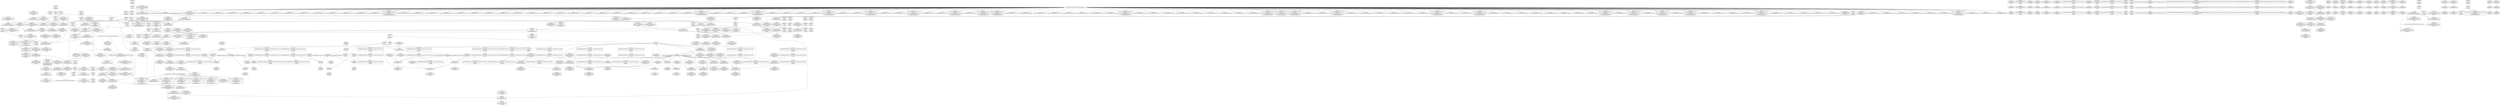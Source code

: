 digraph {
	CE0x4b9b3f0 [shape=record,shape=Mrecord,label="{CE0x4b9b3f0|232:_%struct.super_block*,_:_CRE_176,177_}"]
	CE0x4b960b0 [shape=record,shape=Mrecord,label="{CE0x4b960b0|i32_9|*Constant*|*SummSink*}"]
	CE0x4b9bf30 [shape=record,shape=Mrecord,label="{CE0x4b9bf30|232:_%struct.super_block*,_:_CRE_185,186_}"]
	CE0x4b563f0 [shape=record,shape=Mrecord,label="{CE0x4b563f0|selinux_sb_statfs:_tmp13|security/selinux/hooks.c,2625|*SummSource*}"]
	CE0x4b90fa0 [shape=record,shape=Mrecord,label="{CE0x4b90fa0|selinux_sb_statfs:_cred4|security/selinux/hooks.c,2625}"]
	CE0x4bd02a0 [shape=record,shape=Mrecord,label="{CE0x4bd02a0|cred_sid:_tmp2|*SummSink*}"]
	CE0x4bd08b0 [shape=record,shape=Mrecord,label="{CE0x4bd08b0|cred_sid:_tmp3|*SummSink*}"]
	CE0x4b9c930 [shape=record,shape=Mrecord,label="{CE0x4b9c930|232:_%struct.super_block*,_:_CRE_193,194_}"]
	CE0x4b63bf0 [shape=record,shape=Mrecord,label="{CE0x4b63bf0|get_current:_tmp3}"]
	CE0x4b7d8c0 [shape=record,shape=Mrecord,label="{CE0x4b7d8c0|selinux_sb_statfs:_tmp5|security/selinux/hooks.c,2625|*SummSource*}"]
	CE0x4bb0990 [shape=record,shape=Mrecord,label="{CE0x4bb0990|avc_has_perm:_entry}"]
	CE0x4b41fa0 [shape=record,shape=Mrecord,label="{CE0x4b41fa0|selinux_sb_statfs:_tmp11|security/selinux/hooks.c,2625}"]
	CE0x4b41a40 [shape=record,shape=Mrecord,label="{CE0x4b41a40|selinux_sb_statfs:_tmp10|security/selinux/hooks.c,2625}"]
	CE0x4b9b2b0 [shape=record,shape=Mrecord,label="{CE0x4b9b2b0|232:_%struct.super_block*,_:_CRE_175,176_}"]
	CE0x4b9fd50 [shape=record,shape=Mrecord,label="{CE0x4b9fd50|232:_%struct.super_block*,_:_CRE_280,288_|*MultipleSource*|Function::selinux_sb_statfs&Arg::dentry::|security/selinux/hooks.c,2629}"]
	CE0x4bd0f80 [shape=record,shape=Mrecord,label="{CE0x4bd0f80|i32_22|*Constant*|*SummSource*}"]
	CE0x4b9d970 [shape=record,shape=Mrecord,label="{CE0x4b9d970|232:_%struct.super_block*,_:_CRE_206,207_}"]
	CE0x4b766e0 [shape=record,shape=Mrecord,label="{CE0x4b766e0|cred_sid:_tmp1}"]
	CE0x4ba1110 [shape=record,shape=Mrecord,label="{CE0x4ba1110|232:_%struct.super_block*,_:_CRE_315,316_}"]
	CE0x4b90be0 [shape=record,shape=Mrecord,label="{CE0x4b90be0|i32_78|*Constant*|*SummSink*}"]
	CE0x4b77230 [shape=record,shape=Mrecord,label="{CE0x4b77230|i64_3|*Constant*|*SummSink*}"]
	CE0x4bf2cd0 [shape=record,shape=Mrecord,label="{CE0x4bf2cd0|avc_has_perm:_tsid|Function::avc_has_perm&Arg::tsid::|*SummSource*}"]
	CE0x4b90780 [shape=record,shape=Mrecord,label="{CE0x4b90780|_ret_%struct.task_struct*_%tmp4,_!dbg_!27714|./arch/x86/include/asm/current.h,14}"]
	CE0x4b924f0 [shape=record,shape=Mrecord,label="{CE0x4b924f0|selinux_sb_statfs:_dentry|Function::selinux_sb_statfs&Arg::dentry::|*SummSink*}"]
	CE0x4b796b0 [shape=record,shape=Mrecord,label="{CE0x4b796b0|GLOBAL:_lockdep_rcu_suspicious|*Constant*|*SummSink*}"]
	CE0x4b957b0 [shape=record,shape=Mrecord,label="{CE0x4b957b0|i32_9|*Constant*}"]
	CE0x4b781e0 [shape=record,shape=Mrecord,label="{CE0x4b781e0|i64*_getelementptr_inbounds_(_2_x_i64_,_2_x_i64_*___llvm_gcov_ctr98,_i64_0,_i64_1)|*Constant*|*SummSink*}"]
	CE0x4b970d0 [shape=record,shape=Mrecord,label="{CE0x4b970d0|232:_%struct.super_block*,_:_CRE_40,48_|*MultipleSource*|Function::selinux_sb_statfs&Arg::dentry::|security/selinux/hooks.c,2629}"]
	CE0x4bcd9b0 [shape=record,shape=Mrecord,label="{CE0x4bcd9b0|selinux_sb_statfs:_u|security/selinux/hooks.c,2629}"]
	CE0x4be9f40 [shape=record,shape=Mrecord,label="{CE0x4be9f40|i32_1|*Constant*}"]
	CE0x4be9ba0 [shape=record,shape=Mrecord,label="{CE0x4be9ba0|cred_sid:_tmp4|*LoadInst*|security/selinux/hooks.c,196|*SummSource*}"]
	CE0x4bf6e20 [shape=record,shape=Mrecord,label="{CE0x4bf6e20|cred_sid:_tmp1|*SummSink*}"]
	CE0x4bf6f80 [shape=record,shape=Mrecord,label="{CE0x4bf6f80|i64*_getelementptr_inbounds_(_2_x_i64_,_2_x_i64_*___llvm_gcov_ctr131,_i64_0,_i64_1)|*Constant*}"]
	CE0x4b954e0 [shape=record,shape=Mrecord,label="{CE0x4b954e0|232:_%struct.super_block*,_:_CRE_150,151_}"]
	CE0x4b72e20 [shape=record,shape=Mrecord,label="{CE0x4b72e20|_call_void_mcount()_#3|*SummSink*}"]
	CE0x4ba1610 [shape=record,shape=Mrecord,label="{CE0x4ba1610|232:_%struct.super_block*,_:_CRE_319,320_}"]
	CE0x4b9d6f0 [shape=record,shape=Mrecord,label="{CE0x4b9d6f0|232:_%struct.super_block*,_:_CRE_204,205_}"]
	CE0x4be68d0 [shape=record,shape=Mrecord,label="{CE0x4be68d0|selinux_sb_statfs:_d_sb7|security/selinux/hooks.c,2630|*SummSource*}"]
	CE0x4b9dd30 [shape=record,shape=Mrecord,label="{CE0x4b9dd30|232:_%struct.super_block*,_:_CRE_209,210_}"]
	CE0x4b9f270 [shape=record,shape=Mrecord,label="{CE0x4b9f270|232:_%struct.super_block*,_:_CRE_232,240_|*MultipleSource*|Function::selinux_sb_statfs&Arg::dentry::|security/selinux/hooks.c,2629}"]
	CE0x4be6ca0 [shape=record,shape=Mrecord,label="{CE0x4be6ca0|selinux_sb_statfs:_dentry6|security/selinux/hooks.c,2629|*SummSource*}"]
	CE0x5edaab0 [shape=record,shape=Mrecord,label="{CE0x5edaab0|i64_2|*Constant*|*SummSource*}"]
	CE0x4b95620 [shape=record,shape=Mrecord,label="{CE0x4b95620|232:_%struct.super_block*,_:_CRE_151,152_}"]
	CE0x4b98520 [shape=record,shape=Mrecord,label="{CE0x4b98520|232:_%struct.super_block*,_:_CRE_95,96_}"]
	CE0x4b4b8f0 [shape=record,shape=Mrecord,label="{CE0x4b4b8f0|selinux_sb_statfs:_tmp1|*SummSink*}"]
	CE0x4b964b0 [shape=record,shape=Mrecord,label="{CE0x4b964b0|232:_%struct.super_block*,_:_CRE_88,89_}"]
	CE0x4b518c0 [shape=record,shape=Mrecord,label="{CE0x4b518c0|i64_1|*Constant*|*SummSink*}"]
	CE0x4b98010 [shape=record,shape=Mrecord,label="{CE0x4b98010|232:_%struct.super_block*,_:_CRE_91,92_}"]
	CE0x4b987a0 [shape=record,shape=Mrecord,label="{CE0x4b987a0|232:_%struct.super_block*,_:_CRE_96,104_|*MultipleSource*|Function::selinux_sb_statfs&Arg::dentry::|security/selinux/hooks.c,2629}"]
	CE0x4b5d930 [shape=record,shape=Mrecord,label="{CE0x4b5d930|selinux_sb_statfs:_tmp16|security/selinux/hooks.c,2625|*SummSink*}"]
	CE0x4bd0230 [shape=record,shape=Mrecord,label="{CE0x4bd0230|cred_sid:_tmp2|*SummSource*}"]
	CE0x4bd1020 [shape=record,shape=Mrecord,label="{CE0x4bd1020|i32_22|*Constant*|*SummSink*}"]
	CE0x4be0680 [shape=record,shape=Mrecord,label="{CE0x4be0680|avc_has_perm:_entry|*SummSink*}"]
	CE0x4b77d00 [shape=record,shape=Mrecord,label="{CE0x4b77d00|0:_i8,_:_GCMR_selinux_sb_statfs.__warned_internal_global_i8_0,_section_.data.unlikely_,_align_1:_elem_0:default:}"]
	CE0x4b61f60 [shape=record,shape=Mrecord,label="{CE0x4b61f60|get_current:_entry}"]
	CE0x4b5c320 [shape=record,shape=Mrecord,label="{CE0x4b5c320|_ret_i32_%tmp6,_!dbg_!27716|security/selinux/hooks.c,197|*SummSink*}"]
	CE0x4bd13c0 [shape=record,shape=Mrecord,label="{CE0x4bd13c0|cred_sid:_security|security/selinux/hooks.c,196}"]
	CE0x4b54a00 [shape=record,shape=Mrecord,label="{CE0x4b54a00|i64_4|*Constant*|*SummSink*}"]
	CE0x4b7d130 [shape=record,shape=Mrecord,label="{CE0x4b7d130|i64*_getelementptr_inbounds_(_11_x_i64_,_11_x_i64_*___llvm_gcov_ctr202,_i64_0,_i64_9)|*Constant*|*SummSink*}"]
	CE0x4b5cef0 [shape=record,shape=Mrecord,label="{CE0x4b5cef0|selinux_sb_statfs:_call3|security/selinux/hooks.c,2625|*SummSource*}"]
	CE0x4b774e0 [shape=record,shape=Mrecord,label="{CE0x4b774e0|i64*_getelementptr_inbounds_(_11_x_i64_,_11_x_i64_*___llvm_gcov_ctr202,_i64_0,_i64_1)|*Constant*}"]
	CE0x4bd3e70 [shape=record,shape=Mrecord,label="{CE0x4bd3e70|cred_sid:_tmp|*SummSink*}"]
	CE0x4b64bb0 [shape=record,shape=Mrecord,label="{CE0x4b64bb0|selinux_sb_statfs:_ad|security/selinux/hooks.c, 2626|*SummSource*}"]
	CE0x4b7cfa0 [shape=record,shape=Mrecord,label="{CE0x4b7cfa0|i64*_getelementptr_inbounds_(_11_x_i64_,_11_x_i64_*___llvm_gcov_ctr202,_i64_0,_i64_9)|*Constant*|*SummSource*}"]
	CE0x4b9dab0 [shape=record,shape=Mrecord,label="{CE0x4b9dab0|232:_%struct.super_block*,_:_CRE_207,208_}"]
	CE0x4b45880 [shape=record,shape=Mrecord,label="{CE0x4b45880|selinux_sb_statfs:_land.lhs.true2|*SummSource*}"]
	CE0x43f70a0 [shape=record,shape=Mrecord,label="{CE0x43f70a0|selinux_sb_statfs:_land.lhs.true|*SummSource*}"]
	CE0x4bf2e40 [shape=record,shape=Mrecord,label="{CE0x4bf2e40|avc_has_perm:_tsid|Function::avc_has_perm&Arg::tsid::|*SummSink*}"]
	CE0x4b9f780 [shape=record,shape=Mrecord,label="{CE0x4b9f780|232:_%struct.super_block*,_:_CRE_256,264_|*MultipleSource*|Function::selinux_sb_statfs&Arg::dentry::|security/selinux/hooks.c,2629}"]
	CE0x4b63cf0 [shape=record,shape=Mrecord,label="{CE0x4b63cf0|get_current:_tmp3|*SummSource*}"]
	CE0x4b9ca70 [shape=record,shape=Mrecord,label="{CE0x4b9ca70|232:_%struct.super_block*,_:_CRE_194,195_}"]
	CE0x4b5a120 [shape=record,shape=Mrecord,label="{CE0x4b5a120|selinux_sb_statfs:_tmp12|security/selinux/hooks.c,2625|*SummSource*}"]
	CE0x4b7c980 [shape=record,shape=Mrecord,label="{CE0x4b7c980|i8*_getelementptr_inbounds_(_45_x_i8_,_45_x_i8_*_.str12,_i32_0,_i32_0)|*Constant*}"]
	CE0x4b9f590 [shape=record,shape=Mrecord,label="{CE0x4b9f590|232:_%struct.super_block*,_:_CRE_248,256_|*MultipleSource*|Function::selinux_sb_statfs&Arg::dentry::|security/selinux/hooks.c,2629}"]
	CE0x4bd4b20 [shape=record,shape=Mrecord,label="{CE0x4bd4b20|superblock_has_perm:_tmp2|*SummSource*}"]
	CE0x4b61de0 [shape=record,shape=Mrecord,label="{CE0x4b61de0|selinux_sb_statfs:_tmp19|security/selinux/hooks.c,2625|*SummSink*}"]
	CE0x4bcf620 [shape=record,shape=Mrecord,label="{CE0x4bcf620|selinux_sb_statfs:_u|security/selinux/hooks.c,2629|*SummSource*}"]
	CE0x4ba0990 [shape=record,shape=Mrecord,label="{CE0x4ba0990|232:_%struct.super_block*,_:_CRE_309,310_}"]
	CE0x4b554f0 [shape=record,shape=Mrecord,label="{CE0x4b554f0|selinux_sb_statfs:_if.then}"]
	CE0x4ba7ae0 [shape=record,shape=Mrecord,label="{CE0x4ba7ae0|i32_12|*Constant*}"]
	CE0x4b969b0 [shape=record,shape=Mrecord,label="{CE0x4b969b0|232:_%struct.super_block*,_:_CRE_8,12_|*MultipleSource*|Function::selinux_sb_statfs&Arg::dentry::|security/selinux/hooks.c,2629}"]
	CE0x4b568a0 [shape=record,shape=Mrecord,label="{CE0x4b568a0|selinux_sb_statfs:_tmp14|security/selinux/hooks.c,2625}"]
	"CONST[source:0(mediator),value:2(dynamic)][purpose:{object}]"
	CE0x4b499d0 [shape=record,shape=Mrecord,label="{CE0x4b499d0|selinux_sb_statfs:_tmp}"]
	CE0x4ba1250 [shape=record,shape=Mrecord,label="{CE0x4ba1250|232:_%struct.super_block*,_:_CRE_316,317_}"]
	CE0x4b446b0 [shape=record,shape=Mrecord,label="{CE0x4b446b0|i64_5|*Constant*}"]
	CE0x4b8ff50 [shape=record,shape=Mrecord,label="{CE0x4b8ff50|GLOBAL:_get_current|*Constant*|*SummSink*}"]
	CE0x4b64c20 [shape=record,shape=Mrecord,label="{CE0x4b64c20|selinux_sb_statfs:_ad|security/selinux/hooks.c, 2626|*SummSink*}"]
	CE0x4b903a0 [shape=record,shape=Mrecord,label="{CE0x4b903a0|get_current:_entry|*SummSource*}"]
	CE0x4b9a270 [shape=record,shape=Mrecord,label="{CE0x4b9a270|232:_%struct.super_block*,_:_CRE_162,163_}"]
	CE0x4b516a0 [shape=record,shape=Mrecord,label="{CE0x4b516a0|i64_1|*Constant*|*SummSource*}"]
	CE0x4be8d70 [shape=record,shape=Mrecord,label="{CE0x4be8d70|superblock_has_perm:_sb|Function::superblock_has_perm&Arg::sb::}"]
	CE0x4be8400 [shape=record,shape=Mrecord,label="{CE0x4be8400|superblock_has_perm:_cred|Function::superblock_has_perm&Arg::cred::|*SummSink*}"]
	CE0x4b5b380 [shape=record,shape=Mrecord,label="{CE0x4b5b380|i8*_getelementptr_inbounds_(_25_x_i8_,_25_x_i8_*_.str3,_i32_0,_i32_0)|*Constant*|*SummSink*}"]
	CE0x4b7c140 [shape=record,shape=Mrecord,label="{CE0x4b7c140|i32_2625|*Constant*}"]
	CE0x4b5c420 [shape=record,shape=Mrecord,label="{CE0x4b5c420|i32_16|*Constant*}"]
	CE0x4b419d0 [shape=record,shape=Mrecord,label="{CE0x4b419d0|i1_true|*Constant*}"]
	CE0x4bd4b90 [shape=record,shape=Mrecord,label="{CE0x4bd4b90|superblock_has_perm:_tmp2|*SummSink*}"]
	CE0x4b9a8b0 [shape=record,shape=Mrecord,label="{CE0x4b9a8b0|232:_%struct.super_block*,_:_CRE_167,168_}"]
	CE0x4bd4490 [shape=record,shape=Mrecord,label="{CE0x4bd4490|_call_void_mcount()_#3}"]
	CE0x4bf2890 [shape=record,shape=Mrecord,label="{CE0x4bf2890|avc_has_perm:_ssid|Function::avc_has_perm&Arg::ssid::}"]
	CE0x4b72ec0 [shape=record,shape=Mrecord,label="{CE0x4b72ec0|get_current:_tmp4|./arch/x86/include/asm/current.h,14}"]
	CE0x4bf4480 [shape=record,shape=Mrecord,label="{CE0x4bf4480|%struct.task_struct*_(%struct.task_struct**)*_asm_movq_%gs:$_1:P_,$0_,_r,im,_dirflag_,_fpsr_,_flags_|*SummSink*}"]
	CE0x4be1540 [shape=record,shape=Mrecord,label="{CE0x4be1540|8:_i32,_:_CRE_8,12_|*MultipleSource*|*LoadInst*|security/selinux/hooks.c,1865|security/selinux/hooks.c,1865|security/selinux/hooks.c,1866}"]
	CE0x4b64970 [shape=record,shape=Mrecord,label="{CE0x4b64970|i64*_getelementptr_inbounds_(_11_x_i64_,_11_x_i64_*___llvm_gcov_ctr202,_i64_0,_i64_0)|*Constant*|*SummSource*}"]
	CE0x4b5b790 [shape=record,shape=Mrecord,label="{CE0x4b5b790|_call_void_lockdep_rcu_suspicious(i8*_getelementptr_inbounds_(_25_x_i8_,_25_x_i8_*_.str3,_i32_0,_i32_0),_i32_2625,_i8*_getelementptr_inbounds_(_45_x_i8_,_45_x_i8_*_.str12,_i32_0,_i32_0))_#10,_!dbg_!27728|security/selinux/hooks.c,2625|*SummSource*}"]
	"CONST[source:1(input),value:2(dynamic)][purpose:{object}]"
	CE0x4b61d00 [shape=record,shape=Mrecord,label="{CE0x4b61d00|i64*_getelementptr_inbounds_(_11_x_i64_,_11_x_i64_*___llvm_gcov_ctr202,_i64_0,_i64_10)|*Constant*|*SummSink*}"]
	CE0x4b9eaf0 [shape=record,shape=Mrecord,label="{CE0x4b9eaf0|232:_%struct.super_block*,_:_CRE_220,221_}"]
	CE0x4bb07a0 [shape=record,shape=Mrecord,label="{CE0x4bb07a0|i32_(i32,_i32,_i16,_i32,_%struct.common_audit_data*)*_bitcast_(i32_(i32,_i32,_i16,_i32,_%struct.common_audit_data.495*)*_avc_has_perm_to_i32_(i32,_i32,_i16,_i32,_%struct.common_audit_data*)*)|*Constant*}"]
	CE0x4b508a0 [shape=record,shape=Mrecord,label="{CE0x4b508a0|selinux_sb_statfs:_call|security/selinux/hooks.c,2625|*SummSource*}"]
	CE0x4b49ab0 [shape=record,shape=Mrecord,label="{CE0x4b49ab0|selinux_sb_statfs:_tmp|*SummSource*}"]
	CE0x4b61c50 [shape=record,shape=Mrecord,label="{CE0x4b61c50|i64*_getelementptr_inbounds_(_11_x_i64_,_11_x_i64_*___llvm_gcov_ctr202,_i64_0,_i64_10)|*Constant*|*SummSource*}"]
	CE0x4b9f130 [shape=record,shape=Mrecord,label="{CE0x4b9f130|232:_%struct.super_block*,_:_CRE_224,232_|*MultipleSource*|Function::selinux_sb_statfs&Arg::dentry::|security/selinux/hooks.c,2629}"]
	CE0x4ba0ad0 [shape=record,shape=Mrecord,label="{CE0x4ba0ad0|232:_%struct.super_block*,_:_CRE_310,311_}"]
	CE0x4b54850 [shape=record,shape=Mrecord,label="{CE0x4b54850|i64_4|*Constant*|*SummSource*}"]
	CE0x4b579f0 [shape=record,shape=Mrecord,label="{CE0x4b579f0|GLOBAL:___llvm_gcov_ctr202|Global_var:__llvm_gcov_ctr202|*SummSink*}"]
	CE0x4b7b8f0 [shape=record,shape=Mrecord,label="{CE0x4b7b8f0|_call_void_mcount()_#3|*SummSink*}"]
	CE0x4b95dd0 [shape=record,shape=Mrecord,label="{CE0x4b95dd0|232:_%struct.super_block*,_:_CRE_154,155_}"]
	CE0x4bdee70 [shape=record,shape=Mrecord,label="{CE0x4bdee70|i64*_getelementptr_inbounds_(_2_x_i64_,_2_x_i64_*___llvm_gcov_ctr98,_i64_0,_i64_0)|*Constant*}"]
	CE0x4b91350 [shape=record,shape=Mrecord,label="{CE0x4b91350|selinux_sb_statfs:_tmp21|security/selinux/hooks.c,2625|*SummSource*}"]
	CE0x4b56ed0 [shape=record,shape=Mrecord,label="{CE0x4b56ed0|selinux_sb_statfs:_tmp|*SummSink*}"]
	CE0x4b91690 [shape=record,shape=Mrecord,label="{CE0x4b91690|selinux_sb_statfs:_tmp21|security/selinux/hooks.c,2625|*SummSink*}"]
	CE0x4b420b0 [shape=record,shape=Mrecord,label="{CE0x4b420b0|selinux_sb_statfs:_tmp11|security/selinux/hooks.c,2625|*SummSource*}"]
	CE0x4bf1990 [shape=record,shape=Mrecord,label="{CE0x4bf1990|avc_has_perm:_tclass|Function::avc_has_perm&Arg::tclass::}"]
	CE0x4b9bcb0 [shape=record,shape=Mrecord,label="{CE0x4b9bcb0|232:_%struct.super_block*,_:_CRE_183,184_}"]
	CE0x4b9ce30 [shape=record,shape=Mrecord,label="{CE0x4b9ce30|232:_%struct.super_block*,_:_CRE_197,198_}"]
	CE0x4b9bb70 [shape=record,shape=Mrecord,label="{CE0x4b9bb70|232:_%struct.super_block*,_:_CRE_182,183_}"]
	CE0x4b56830 [shape=record,shape=Mrecord,label="{CE0x4b56830|i64*_getelementptr_inbounds_(_11_x_i64_,_11_x_i64_*___llvm_gcov_ctr202,_i64_0,_i64_8)|*Constant*}"]
	CE0x4b574c0 [shape=record,shape=Mrecord,label="{CE0x4b574c0|selinux_sb_statfs:_tobool1|security/selinux/hooks.c,2625|*SummSink*}"]
	CE0x4bf2220 [shape=record,shape=Mrecord,label="{CE0x4bf2220|avc_has_perm:_auditdata|Function::avc_has_perm&Arg::auditdata::}"]
	CE0x4b7b650 [shape=record,shape=Mrecord,label="{CE0x4b7b650|selinux_sb_statfs:_tmp4|security/selinux/hooks.c,2625}"]
	CE0x4be7d90 [shape=record,shape=Mrecord,label="{CE0x4be7d90|selinux_sb_statfs:_call8|security/selinux/hooks.c,2630}"]
	CE0x4bb12c0 [shape=record,shape=Mrecord,label="{CE0x4bb12c0|_ret_i32_%retval.0,_!dbg_!27728|security/selinux/avc.c,775|*SummSink*}"]
	CE0x4b57780 [shape=record,shape=Mrecord,label="{CE0x4b57780|selinux_sb_statfs:_tmp5|security/selinux/hooks.c,2625|*SummSink*}"]
	CE0x4bd3480 [shape=record,shape=Mrecord,label="{CE0x4bd3480|i32_0|*Constant*}"]
	CE0x4bb1770 [shape=record,shape=Mrecord,label="{CE0x4bb1770|cred_sid:_bb|*SummSink*}"]
	CE0x4be6e10 [shape=record,shape=Mrecord,label="{CE0x4be6e10|selinux_sb_statfs:_dentry6|security/selinux/hooks.c,2629|*SummSink*}"]
	CE0x4b9bdf0 [shape=record,shape=Mrecord,label="{CE0x4b9bdf0|232:_%struct.super_block*,_:_CRE_184,185_}"]
	CE0x4b53f80 [shape=record,shape=Mrecord,label="{CE0x4b53f80|selinux_sb_statfs:_tmp6|security/selinux/hooks.c,2625|*SummSink*}"]
	CE0x4b484c0 [shape=record,shape=Mrecord,label="{CE0x4b484c0|selinux_sb_statfs:_tmp2|*SummSource*}"]
	CE0x4bb1470 [shape=record,shape=Mrecord,label="{CE0x4bb1470|i64*_getelementptr_inbounds_(_2_x_i64_,_2_x_i64_*___llvm_gcov_ctr131,_i64_0,_i64_0)|*Constant*|*SummSink*}"]
	CE0x4be65a0 [shape=record,shape=Mrecord,label="{CE0x4be65a0|i64*_getelementptr_inbounds_(_2_x_i64_,_2_x_i64_*___llvm_gcov_ctr98,_i64_0,_i64_1)|*Constant*}"]
	CE0x4b95120 [shape=record,shape=Mrecord,label="{CE0x4b95120|232:_%struct.super_block*,_:_CRE_149,150_}"]
	CE0x4b48e00 [shape=record,shape=Mrecord,label="{CE0x4b48e00|i64*_getelementptr_inbounds_(_11_x_i64_,_11_x_i64_*___llvm_gcov_ctr202,_i64_0,_i64_6)|*Constant*|*SummSource*}"]
	CE0x4be56e0 [shape=record,shape=Mrecord,label="{CE0x4be56e0|%struct.task_struct*_(%struct.task_struct**)*_asm_movq_%gs:$_1:P_,$0_,_r,im,_dirflag_,_fpsr_,_flags_}"]
	CE0x4b98fe0 [shape=record,shape=Mrecord,label="{CE0x4b98fe0|232:_%struct.super_block*,_:_CRE_147,148_}"]
	CE0x4be7260 [shape=record,shape=Mrecord,label="{CE0x4be7260|selinux_sb_statfs:_d_sb7|security/selinux/hooks.c,2630}"]
	CE0x4b41760 [shape=record,shape=Mrecord,label="{CE0x4b41760|i64_0|*Constant*|*SummSource*}"]
	CE0x4bf6be0 [shape=record,shape=Mrecord,label="{CE0x4bf6be0|cred_sid:_tmp1|*SummSource*}"]
	CE0x4b9d0b0 [shape=record,shape=Mrecord,label="{CE0x4b9d0b0|232:_%struct.super_block*,_:_CRE_199,200_}"]
	CE0x4b5ad90 [shape=record,shape=Mrecord,label="{CE0x4b5ad90|superblock_has_perm:_tmp1}"]
	CE0x4b9dbf0 [shape=record,shape=Mrecord,label="{CE0x4b9dbf0|232:_%struct.super_block*,_:_CRE_208,209_}"]
	CE0x4b9a3b0 [shape=record,shape=Mrecord,label="{CE0x4b9a3b0|232:_%struct.super_block*,_:_CRE_163,164_}"]
	CE0x4bf4710 [shape=record,shape=Mrecord,label="{CE0x4bf4710|0:_i32,_4:_i32,_8:_i32,_12:_i32,_:_CMRE_20,24_|*MultipleSource*|security/selinux/hooks.c,196|security/selinux/hooks.c,197|*LoadInst*|security/selinux/hooks.c,196}"]
	CE0x5807db0 [shape=record,shape=Mrecord,label="{CE0x5807db0|_call_void_mcount()_#3|*SummSource*}"]
	CE0x4b41b70 [shape=record,shape=Mrecord,label="{CE0x4b41b70|selinux_sb_statfs:_tmp10|security/selinux/hooks.c,2625|*SummSource*}"]
	CE0x4bd32b0 [shape=record,shape=Mrecord,label="{CE0x4bd32b0|i32_16|*Constant*|*SummSink*}"]
	CE0x4b76150 [shape=record,shape=Mrecord,label="{CE0x4b76150|_call_void_mcount()_#3}"]
	CE0x4b97660 [shape=record,shape=Mrecord,label="{CE0x4b97660|232:_%struct.super_block*,_:_CRE_64,72_|*MultipleSource*|Function::selinux_sb_statfs&Arg::dentry::|security/selinux/hooks.c,2629}"]
	CE0x4b4b2c0 [shape=record,shape=Mrecord,label="{CE0x4b4b2c0|i1_true|*Constant*|*SummSink*}"]
	CE0x4b9c570 [shape=record,shape=Mrecord,label="{CE0x4b9c570|232:_%struct.super_block*,_:_CRE_190,191_}"]
	CE0x4b6fd80 [shape=record,shape=Mrecord,label="{CE0x4b6fd80|i32_1|*Constant*}"]
	CE0x4b729a0 [shape=record,shape=Mrecord,label="{CE0x4b729a0|GLOBAL:_cred_sid|*Constant*|*SummSource*}"]
	CE0x4b52480 [shape=record,shape=Mrecord,label="{CE0x4b52480|get_current:_tmp2|*SummSink*}"]
	CE0x4b75420 [shape=record,shape=Mrecord,label="{CE0x4b75420|_ret_i32_%tmp6,_!dbg_!27716|security/selinux/hooks.c,197}"]
	CE0x4b561b0 [shape=record,shape=Mrecord,label="{CE0x4b561b0|selinux_sb_statfs:_do.end|*SummSource*}"]
	CE0x4b62c30 [shape=record,shape=Mrecord,label="{CE0x4b62c30|superblock_has_perm:_tmp|*SummSink*}"]
	CE0x4bd07e0 [shape=record,shape=Mrecord,label="{CE0x4bd07e0|cred_sid:_tmp3|*SummSource*}"]
	CE0x4b5a290 [shape=record,shape=Mrecord,label="{CE0x4b5a290|selinux_sb_statfs:_tmp12|security/selinux/hooks.c,2625|*SummSink*}"]
	CE0x4be8110 [shape=record,shape=Mrecord,label="{CE0x4be8110|superblock_has_perm:_entry}"]
	CE0x4b51f40 [shape=record,shape=Mrecord,label="{CE0x4b51f40|selinux_sb_statfs:_tobool|security/selinux/hooks.c,2625|*SummSink*}"]
	CE0x4b4d110 [shape=record,shape=Mrecord,label="{CE0x4b4d110|superblock_has_perm:_bb}"]
	CE0x4b9e870 [shape=record,shape=Mrecord,label="{CE0x4b9e870|232:_%struct.super_block*,_:_CRE_218,219_}"]
	CE0x4b751a0 [shape=record,shape=Mrecord,label="{CE0x4b751a0|cred_sid:_cred|Function::cred_sid&Arg::cred::|*SummSource*}"]
	CE0x4b44750 [shape=record,shape=Mrecord,label="{CE0x4b44750|i64_5|*Constant*|*SummSource*}"]
	CE0x4b490b0 [shape=record,shape=Mrecord,label="{CE0x4b490b0|i64*_getelementptr_inbounds_(_11_x_i64_,_11_x_i64_*___llvm_gcov_ctr202,_i64_0,_i64_6)|*Constant*|*SummSink*}"]
	CE0x4b64b40 [shape=record,shape=Mrecord,label="{CE0x4b64b40|selinux_sb_statfs:_ad|security/selinux/hooks.c, 2626}"]
	CE0x4beb620 [shape=record,shape=Mrecord,label="{CE0x4beb620|i64*_getelementptr_inbounds_(_2_x_i64_,_2_x_i64_*___llvm_gcov_ctr151,_i64_0,_i64_0)|*Constant*|*SummSink*}"]
	CE0x4bd3120 [shape=record,shape=Mrecord,label="{CE0x4bd3120|cred_sid:_entry|*SummSource*}"]
	CE0x4b7a850 [shape=record,shape=Mrecord,label="{CE0x4b7a850|GLOBAL:_current_task|Global_var:current_task|*SummSink*}"]
	CE0x4b97c30 [shape=record,shape=Mrecord,label="{CE0x4b97c30|232:_%struct.super_block*,_:_CRE_89,90_}"]
	CE0x4b57ad0 [shape=record,shape=Mrecord,label="{CE0x4b57ad0|GLOBAL:_selinux_sb_statfs.__warned|Global_var:selinux_sb_statfs.__warned}"]
	CE0x4b9a130 [shape=record,shape=Mrecord,label="{CE0x4b9a130|232:_%struct.super_block*,_:_CRE_161,162_}"]
	CE0x4bf1890 [shape=record,shape=Mrecord,label="{CE0x4bf1890|i16_5|*Constant*|*SummSink*}"]
	CE0x4beac60 [shape=record,shape=Mrecord,label="{CE0x4beac60|0:_i32,_4:_i32,_8:_i32,_12:_i32,_:_CMRE_8,12_|*MultipleSource*|security/selinux/hooks.c,196|security/selinux/hooks.c,197|*LoadInst*|security/selinux/hooks.c,196}"]
	CE0x4ba0690 [shape=record,shape=Mrecord,label="{CE0x4ba0690|232:_%struct.super_block*,_:_CRE_308,309_}"]
	CE0x4b41ce0 [shape=record,shape=Mrecord,label="{CE0x4b41ce0|selinux_sb_statfs:_tmp10|security/selinux/hooks.c,2625|*SummSink*}"]
	CE0x4b4d980 [shape=record,shape=Mrecord,label="{CE0x4b4d980|232:_%struct.super_block*,_:_CRE_155,156_}"]
	CE0x4b75f50 [shape=record,shape=Mrecord,label="{CE0x4b75f50|superblock_has_perm:_tmp3|*SummSink*}"]
	CE0x4b9ec30 [shape=record,shape=Mrecord,label="{CE0x4b9ec30|232:_%struct.super_block*,_:_CRE_221,222_}"]
	CE0x4b9de70 [shape=record,shape=Mrecord,label="{CE0x4b9de70|232:_%struct.super_block*,_:_CRE_210,211_}"]
	CE0x4b53ce0 [shape=record,shape=Mrecord,label="{CE0x4b53ce0|selinux_sb_statfs:_tmp6|security/selinux/hooks.c,2625}"]
	CE0x4ba8020 [shape=record,shape=Mrecord,label="{CE0x4ba8020|selinux_sb_statfs:_s_root|security/selinux/hooks.c,2629|*SummSource*}"]
	CE0x4b9e0f0 [shape=record,shape=Mrecord,label="{CE0x4b9e0f0|232:_%struct.super_block*,_:_CRE_212,213_}"]
	CE0x4b52830 [shape=record,shape=Mrecord,label="{CE0x4b52830|GLOBAL:_selinux_sb_statfs.__warned|Global_var:selinux_sb_statfs.__warned|*SummSink*}"]
	CE0x4b90e20 [shape=record,shape=Mrecord,label="{CE0x4b90e20|selinux_sb_statfs:_cred4|security/selinux/hooks.c,2625|*SummSink*}"]
	CE0x4b727b0 [shape=record,shape=Mrecord,label="{CE0x4b727b0|superblock_has_perm:_call|security/selinux/hooks.c,1863|*SummSink*}"]
	CE0x4bf1ad0 [shape=record,shape=Mrecord,label="{CE0x4bf1ad0|avc_has_perm:_tclass|Function::avc_has_perm&Arg::tclass::|*SummSink*}"]
	CE0x4b9b670 [shape=record,shape=Mrecord,label="{CE0x4b9b670|232:_%struct.super_block*,_:_CRE_178,179_}"]
	CE0x4be8950 [shape=record,shape=Mrecord,label="{CE0x4be8950|superblock_has_perm:_cred|Function::superblock_has_perm&Arg::cred::}"]
	CE0x4b595d0 [shape=record,shape=Mrecord,label="{CE0x4b595d0|i64*_getelementptr_inbounds_(_2_x_i64_,_2_x_i64_*___llvm_gcov_ctr131,_i64_0,_i64_0)|*Constant*}"]
	CE0x4bf0c10 [shape=record,shape=Mrecord,label="{CE0x4bf0c10|superblock_has_perm:_tmp4|*LoadInst*|security/selinux/hooks.c,1865}"]
	CE0x4b59fe0 [shape=record,shape=Mrecord,label="{CE0x4b59fe0|selinux_sb_statfs:_tmp12|security/selinux/hooks.c,2625}"]
	CE0x4bd36b0 [shape=record,shape=Mrecord,label="{CE0x4bd36b0|superblock_has_perm:_tmp5|security/selinux/hooks.c,1865|*SummSink*}"]
	CE0x4bb08b0 [shape=record,shape=Mrecord,label="{CE0x4bb08b0|superblock_has_perm:_call2|security/selinux/hooks.c,1866|*SummSink*}"]
	CE0x4b5f250 [shape=record,shape=Mrecord,label="{CE0x4b5f250|selinux_sb_statfs:_tmp18|security/selinux/hooks.c,2625|*SummSource*}"]
	CE0x4b9c6b0 [shape=record,shape=Mrecord,label="{CE0x4b9c6b0|232:_%struct.super_block*,_:_CRE_191,192_}"]
	CE0x4be8a60 [shape=record,shape=Mrecord,label="{CE0x4be8a60|superblock_has_perm:_cred|Function::superblock_has_perm&Arg::cred::|*SummSource*}"]
	CE0x4b7c2e0 [shape=record,shape=Mrecord,label="{CE0x4b7c2e0|i32_2625|*Constant*|*SummSource*}"]
	CE0x4bcf430 [shape=record,shape=Mrecord,label="{CE0x4bcf430|selinux_sb_statfs:_tmp23|security/selinux/hooks.c,2629|*SummSink*}"]
	CE0x4ba14d0 [shape=record,shape=Mrecord,label="{CE0x4ba14d0|232:_%struct.super_block*,_:_CRE_318,319_}"]
	CE0x4ba0e90 [shape=record,shape=Mrecord,label="{CE0x4ba0e90|232:_%struct.super_block*,_:_CRE_313,314_}"]
	CE0x4b90b30 [shape=record,shape=Mrecord,label="{CE0x4b90b30|i32_78|*Constant*}"]
	CE0x4ba0c10 [shape=record,shape=Mrecord,label="{CE0x4ba0c10|232:_%struct.super_block*,_:_CRE_311,312_}"]
	CE0x4b54f50 [shape=record,shape=Mrecord,label="{CE0x4b54f50|selinux_sb_statfs:_tobool|security/selinux/hooks.c,2625|*SummSource*}"]
	CE0x4b9b8f0 [shape=record,shape=Mrecord,label="{CE0x4b9b8f0|232:_%struct.super_block*,_:_CRE_180,181_}"]
	CE0x4bb0f20 [shape=record,shape=Mrecord,label="{CE0x4bb0f20|avc_has_perm:_auditdata|Function::avc_has_perm&Arg::auditdata::|*SummSink*}"]
	CE0x4bd0bc0 [shape=record,shape=Mrecord,label="{CE0x4bd0bc0|_call_void_mcount()_#3|*SummSource*}"]
	CE0x4b9d470 [shape=record,shape=Mrecord,label="{CE0x4b9d470|232:_%struct.super_block*,_:_CRE_202,203_}"]
	CE0x4b55b60 [shape=record,shape=Mrecord,label="{CE0x4b55b60|selinux_sb_statfs:_do.end|*SummSink*}"]
	CE0x4beb690 [shape=record,shape=Mrecord,label="{CE0x4beb690|i64*_getelementptr_inbounds_(_2_x_i64_,_2_x_i64_*___llvm_gcov_ctr151,_i64_0,_i64_0)|*Constant*}"]
	CE0x4b9ff40 [shape=record,shape=Mrecord,label="{CE0x4b9ff40|232:_%struct.super_block*,_:_CRE_288,296_|*MultipleSource*|Function::selinux_sb_statfs&Arg::dentry::|security/selinux/hooks.c,2629}"]
	CE0x4b95890 [shape=record,shape=Mrecord,label="{CE0x4b95890|selinux_sb_statfs:_dentry|Function::selinux_sb_statfs&Arg::dentry::|*SummSource*}"]
	CE0x4be7690 [shape=record,shape=Mrecord,label="{CE0x4be7690|selinux_sb_statfs:_d_sb7|security/selinux/hooks.c,2630|*SummSink*}"]
	CE0x4b9cf70 [shape=record,shape=Mrecord,label="{CE0x4b9cf70|232:_%struct.super_block*,_:_CRE_198,199_}"]
	CE0x4bd3550 [shape=record,shape=Mrecord,label="{CE0x4bd3550|superblock_has_perm:_s_security|security/selinux/hooks.c,1865}"]
	CE0x4bea550 [shape=record,shape=Mrecord,label="{CE0x4bea550|cred_sid:_sid|security/selinux/hooks.c,197}"]
	CE0x4b7cb30 [shape=record,shape=Mrecord,label="{CE0x4b7cb30|i8*_getelementptr_inbounds_(_45_x_i8_,_45_x_i8_*_.str12,_i32_0,_i32_0)|*Constant*|*SummSink*}"]
	CE0x4be7700 [shape=record,shape=Mrecord,label="{CE0x4be7700|GLOBAL:_superblock_has_perm|*Constant*}"]
	CE0x4b90890 [shape=record,shape=Mrecord,label="{CE0x4b90890|_ret_%struct.task_struct*_%tmp4,_!dbg_!27714|./arch/x86/include/asm/current.h,14|*SummSink*}"]
	CE0x4b62430 [shape=record,shape=Mrecord,label="{CE0x4b62430|selinux_sb_statfs:_tmp20|security/selinux/hooks.c,2625|*SummSource*}"]
	CE0x4b98660 [shape=record,shape=Mrecord,label="{CE0x4b98660|232:_%struct.super_block*,_:_CRE_144,145_}"]
	CE0x4b57320 [shape=record,shape=Mrecord,label="{CE0x4b57320|i64_4|*Constant*}"]
	CE0x4bd43e0 [shape=record,shape=Mrecord,label="{CE0x4bd43e0|get_current:_tmp4|./arch/x86/include/asm/current.h,14|*SummSink*}"]
	CE0x4b62100 [shape=record,shape=Mrecord,label="{CE0x4b62100|selinux_sb_statfs:_tmp20|security/selinux/hooks.c,2625}"]
	CE0x4b72d80 [shape=record,shape=Mrecord,label="{CE0x4b72d80|_call_void_mcount()_#3|*SummSource*}"]
	CE0x4b91aa0 [shape=record,shape=Mrecord,label="{CE0x4b91aa0|selinux_sb_statfs:_type|security/selinux/hooks.c,2628|*SummSink*}"]
	CE0x4b640a0 [shape=record,shape=Mrecord,label="{CE0x4b640a0|selinux_sb_statfs:_if.end}"]
	CE0x4bd0c90 [shape=record,shape=Mrecord,label="{CE0x4bd0c90|_call_void_mcount()_#3|*SummSink*}"]
	CE0x4bb10e0 [shape=record,shape=Mrecord,label="{CE0x4bb10e0|_ret_i32_%retval.0,_!dbg_!27728|security/selinux/avc.c,775|*SummSource*}"]
	CE0x4be5f60 [shape=record,shape=Mrecord,label="{CE0x4be5f60|i64*_getelementptr_inbounds_(_2_x_i64_,_2_x_i64_*___llvm_gcov_ctr151,_i64_0,_i64_1)|*Constant*|*SummSource*}"]
	CE0x4b98df0 [shape=record,shape=Mrecord,label="{CE0x4b98df0|232:_%struct.super_block*,_:_CRE_146,147_}"]
	CE0x4b9a4f0 [shape=record,shape=Mrecord,label="{CE0x4b9a4f0|232:_%struct.super_block*,_:_CRE_164,165_}"]
	CE0x4b4d740 [shape=record,shape=Mrecord,label="{CE0x4b4d740|selinux_sb_statfs:_tmp15|security/selinux/hooks.c,2625}"]
	CE0x6842250 [shape=record,shape=Mrecord,label="{CE0x6842250|selinux_sb_statfs:_land.lhs.true|*SummSink*}"]
	CE0x4bd27e0 [shape=record,shape=Mrecord,label="{CE0x4bd27e0|GLOBAL:_current_task|Global_var:current_task|*SummSource*}"]
	CE0x4b4dfc0 [shape=record,shape=Mrecord,label="{CE0x4b4dfc0|232:_%struct.super_block*,_:_CRE_160,161_}"]
	CE0x4bf31c0 [shape=record,shape=Mrecord,label="{CE0x4bf31c0|get_current:_tmp}"]
	CE0x4beabd0 [shape=record,shape=Mrecord,label="{CE0x4beabd0|0:_i32,_4:_i32,_8:_i32,_12:_i32,_:_CMRE_4,8_|*MultipleSource*|security/selinux/hooks.c,196|security/selinux/hooks.c,197|*LoadInst*|security/selinux/hooks.c,196}"]
	CE0x4b57920 [shape=record,shape=Mrecord,label="{CE0x4b57920|GLOBAL:___llvm_gcov_ctr202|Global_var:__llvm_gcov_ctr202|*SummSource*}"]
	CE0x4b91520 [shape=record,shape=Mrecord,label="{CE0x4b91520|selinux_sb_statfs:_tmp21|security/selinux/hooks.c,2625}"]
	CE0x4be9290 [shape=record,shape=Mrecord,label="{CE0x4be9290|i32_8|*Constant*|*SummSource*}"]
	CE0x4b47480 [shape=record,shape=Mrecord,label="{CE0x4b47480|selinux_sb_statfs:_tmp3}"]
	CE0x4b43450 [shape=record,shape=Mrecord,label="{CE0x4b43450|selinux_sb_statfs:_tmp1}"]
	CE0x4b9b030 [shape=record,shape=Mrecord,label="{CE0x4b9b030|232:_%struct.super_block*,_:_CRE_173,174_}"]
	CE0x4b4aea0 [shape=record,shape=Mrecord,label="{CE0x4b4aea0|selinux_sb_statfs:_tmp14|security/selinux/hooks.c,2625|*SummSink*}"]
	CE0x4b5d060 [shape=record,shape=Mrecord,label="{CE0x4b5d060|selinux_sb_statfs:_call3|security/selinux/hooks.c,2625|*SummSink*}"]
	CE0x4b9ac70 [shape=record,shape=Mrecord,label="{CE0x4b9ac70|232:_%struct.super_block*,_:_CRE_170,171_}"]
	CE0x4b90c50 [shape=record,shape=Mrecord,label="{CE0x4b90c50|i32_78|*Constant*|*SummSource*}"]
	CE0x4be8f30 [shape=record,shape=Mrecord,label="{CE0x4be8f30|superblock_has_perm:_sb|Function::superblock_has_perm&Arg::sb::|*SummSource*}"]
	CE0x4b9ba30 [shape=record,shape=Mrecord,label="{CE0x4b9ba30|232:_%struct.super_block*,_:_CRE_181,182_}"]
	CE0x4b55160 [shape=record,shape=Mrecord,label="{CE0x4b55160|selinux_sb_statfs:_tobool|security/selinux/hooks.c,2625}"]
	CE0x4b78170 [shape=record,shape=Mrecord,label="{CE0x4b78170|get_current:_tmp|*SummSink*}"]
	CE0x4b45760 [shape=record,shape=Mrecord,label="{CE0x4b45760|selinux_sb_statfs:_entry|*SummSink*}"]
	CE0x4b49a40 [shape=record,shape=Mrecord,label="{CE0x4b49a40|COLLAPSED:_GCMRE___llvm_gcov_ctr202_internal_global_11_x_i64_zeroinitializer:_elem_0:default:}"]
	CE0x4b96840 [shape=record,shape=Mrecord,label="{CE0x4b96840|selinux_sb_statfs:_d_sb|security/selinux/hooks.c,2629|*SummSink*}"]
	CE0x4be9470 [shape=record,shape=Mrecord,label="{CE0x4be9470|i32_8|*Constant*|*SummSink*}"]
	CE0x4be08f0 [shape=record,shape=Mrecord,label="{CE0x4be08f0|i32_1|*Constant*}"]
	CE0x4bb2400 [shape=record,shape=Mrecord,label="{CE0x4bb2400|cred_sid:_tmp|*SummSource*}"]
	CE0x4bb2390 [shape=record,shape=Mrecord,label="{CE0x4bb2390|COLLAPSED:_GCMRE___llvm_gcov_ctr131_internal_global_2_x_i64_zeroinitializer:_elem_0:default:}"]
	CE0x4b74f20 [shape=record,shape=Mrecord,label="{CE0x4b74f20|cred_sid:_entry|*SummSink*}"]
	CE0x4bf4350 [shape=record,shape=Mrecord,label="{CE0x4bf4350|GLOBAL:_current_task|Global_var:current_task}"]
	CE0x4bd5530 [shape=record,shape=Mrecord,label="{CE0x4bd5530|superblock_has_perm:_ad|Function::superblock_has_perm&Arg::ad::}"]
	CE0x4b4d1a0 [shape=record,shape=Mrecord,label="{CE0x4b4d1a0|superblock_has_perm:_bb|*SummSource*}"]
	CE0x4be7880 [shape=record,shape=Mrecord,label="{CE0x4be7880|selinux_sb_statfs:_tmp24|*LoadInst*|security/selinux/hooks.c,2630|*SummSink*}"]
	CE0x4b47600 [shape=record,shape=Mrecord,label="{CE0x4b47600|selinux_sb_statfs:_tmp3|*SummSink*}"]
	CE0x4b9e230 [shape=record,shape=Mrecord,label="{CE0x4b9e230|232:_%struct.super_block*,_:_CRE_213,214_}"]
	CE0x4b726a0 [shape=record,shape=Mrecord,label="{CE0x4b726a0|superblock_has_perm:_call|security/selinux/hooks.c,1863|*SummSource*}"]
	CE0x4b9eff0 [shape=record,shape=Mrecord,label="{CE0x4b9eff0|232:_%struct.super_block*,_:_CRE_304,305_}"]
	CE0x4b761f0 [shape=record,shape=Mrecord,label="{CE0x4b761f0|i64_2|*Constant*}"]
	CE0x4ba1390 [shape=record,shape=Mrecord,label="{CE0x4ba1390|232:_%struct.super_block*,_:_CRE_317,318_}"]
	CE0x4b983e0 [shape=record,shape=Mrecord,label="{CE0x4b983e0|232:_%struct.super_block*,_:_CRE_94,95_}"]
	CE0x4bf2370 [shape=record,shape=Mrecord,label="{CE0x4bf2370|avc_has_perm:_auditdata|Function::avc_has_perm&Arg::auditdata::|*SummSource*}"]
	CE0x4b643a0 [shape=record,shape=Mrecord,label="{CE0x4b643a0|selinux_sb_statfs:_tmp7|security/selinux/hooks.c,2625}"]
	CE0x4be04e0 [shape=record,shape=Mrecord,label="{CE0x4be04e0|superblock_has_perm:_tmp6|security/selinux/hooks.c,1866|*SummSource*}"]
	CE0x4b539a0 [shape=record,shape=Mrecord,label="{CE0x4b539a0|selinux_sb_statfs:_if.then|*SummSource*}"]
	CE0x4b52570 [shape=record,shape=Mrecord,label="{CE0x4b52570|get_current:_tmp4|./arch/x86/include/asm/current.h,14|*SummSource*}"]
	CE0x4beb760 [shape=record,shape=Mrecord,label="{CE0x4beb760|i64*_getelementptr_inbounds_(_2_x_i64_,_2_x_i64_*___llvm_gcov_ctr151,_i64_0,_i64_0)|*Constant*|*SummSource*}"]
	CE0x4b9c070 [shape=record,shape=Mrecord,label="{CE0x4b9c070|232:_%struct.super_block*,_:_CRE_186,187_}"]
	CE0x4b644d0 [shape=record,shape=Mrecord,label="{CE0x4b644d0|selinux_sb_statfs:_tmp7|security/selinux/hooks.c,2625|*SummSource*}"]
	CE0x4b55740 [shape=record,shape=Mrecord,label="{CE0x4b55740|i32_1|*Constant*|*SummSink*}"]
	CE0x4b8fbc0 [shape=record,shape=Mrecord,label="{CE0x4b8fbc0|get_current:_tmp2}"]
	CE0x4b5ca20 [shape=record,shape=Mrecord,label="{CE0x4b5ca20|selinux_sb_statfs:_tmp20|security/selinux/hooks.c,2625|*SummSink*}"]
	CE0x4b9aef0 [shape=record,shape=Mrecord,label="{CE0x4b9aef0|232:_%struct.super_block*,_:_CRE_172,173_}"]
	CE0x4b53c70 [shape=record,shape=Mrecord,label="{CE0x4b53c70|selinux_sb_statfs:_tobool1|security/selinux/hooks.c,2625}"]
	CE0x4b77030 [shape=record,shape=Mrecord,label="{CE0x4b77030|COLLAPSED:_GCMRE___llvm_gcov_ctr151_internal_global_2_x_i64_zeroinitializer:_elem_0:default:}"]
	CE0x4ba0510 [shape=record,shape=Mrecord,label="{CE0x4ba0510|232:_%struct.super_block*,_:_CRE_306,307_}"]
	CE0x4b95b50 [shape=record,shape=Mrecord,label="{CE0x4b95b50|232:_%struct.super_block*,_:_CRE_152,153_}"]
	CE0x4be90e0 [shape=record,shape=Mrecord,label="{CE0x4be90e0|superblock_has_perm:_sb|Function::superblock_has_perm&Arg::sb::|*SummSink*}"]
	CE0x4b72600 [shape=record,shape=Mrecord,label="{CE0x4b72600|superblock_has_perm:_call|security/selinux/hooks.c,1863}"]
	CE0x4be9a90 [shape=record,shape=Mrecord,label="{CE0x4be9a90|cred_sid:_tmp4|*LoadInst*|security/selinux/hooks.c,196}"]
	CE0x4b5a8a0 [shape=record,shape=Mrecord,label="{CE0x4b5a8a0|i8*_getelementptr_inbounds_(_25_x_i8_,_25_x_i8_*_.str3,_i32_0,_i32_0)|*Constant*|*SummSource*}"]
	CE0x4b55ac0 [shape=record,shape=Mrecord,label="{CE0x4b55ac0|get_current:_tmp|*SummSource*}"]
	CE0x4b9c2f0 [shape=record,shape=Mrecord,label="{CE0x4b9c2f0|232:_%struct.super_block*,_:_CRE_188,189_}"]
	CE0x4b982a0 [shape=record,shape=Mrecord,label="{CE0x4b982a0|232:_%struct.super_block*,_:_CRE_93,94_}"]
	CE0x4bf21b0 [shape=record,shape=Mrecord,label="{CE0x4bf21b0|cred_sid:_bb}"]
	CE0x4b9d330 [shape=record,shape=Mrecord,label="{CE0x4b9d330|232:_%struct.super_block*,_:_CRE_201,202_}"]
	CE0x4b7b7b0 [shape=record,shape=Mrecord,label="{CE0x4b7b7b0|_call_void_mcount()_#3|*SummSource*}"]
	CE0x4b9b530 [shape=record,shape=Mrecord,label="{CE0x4b9b530|232:_%struct.super_block*,_:_CRE_177,178_}"]
	CE0x4bb05b0 [shape=record,shape=Mrecord,label="{CE0x4bb05b0|avc_has_perm:_entry|*SummSource*}"]
	CE0x4be9de0 [shape=record,shape=Mrecord,label="{CE0x4be9de0|cred_sid:_tmp5|security/selinux/hooks.c,196}"]
	CE0x4b64640 [shape=record,shape=Mrecord,label="{CE0x4b64640|selinux_sb_statfs:_tmp7|security/selinux/hooks.c,2625|*SummSink*}"]
	CE0x4ba0fd0 [shape=record,shape=Mrecord,label="{CE0x4ba0fd0|232:_%struct.super_block*,_:_CRE_314,315_}"]
	CE0x4bd2d90 [shape=record,shape=Mrecord,label="{CE0x4bd2d90|_ret_i32_%call2,_!dbg_!27722|security/selinux/hooks.c,1866}"]
	CE0x4b4cf90 [shape=record,shape=Mrecord,label="{CE0x4b4cf90|selinux_sb_statfs:_do.body|*SummSource*}"]
	CE0x4b90500 [shape=record,shape=Mrecord,label="{CE0x4b90500|get_current:_entry|*SummSink*}"]
	CE0x4b55420 [shape=record,shape=Mrecord,label="{CE0x4b55420|selinux_sb_statfs:_do.body|*SummSink*}"]
	CE0x4b529a0 [shape=record,shape=Mrecord,label="{CE0x4b529a0|selinux_sb_statfs:_tmp8|security/selinux/hooks.c,2625|*SummSink*}"]
	CE0x4b7cac0 [shape=record,shape=Mrecord,label="{CE0x4b7cac0|i8*_getelementptr_inbounds_(_45_x_i8_,_45_x_i8_*_.str12,_i32_0,_i32_0)|*Constant*|*SummSource*}"]
	CE0x4bb15d0 [shape=record,shape=Mrecord,label="{CE0x4bb15d0|cred_sid:_bb|*SummSource*}"]
	CE0x4be70f0 [shape=record,shape=Mrecord,label="{CE0x4be70f0|selinux_sb_statfs:_tmp24|*LoadInst*|security/selinux/hooks.c,2630}"]
	CE0x4b8fe40 [shape=record,shape=Mrecord,label="{CE0x4b8fe40|GLOBAL:_get_current|*Constant*|*SummSource*}"]
	CE0x4b779a0 [shape=record,shape=Mrecord,label="{CE0x4b779a0|superblock_has_perm:_tmp2}"]
	CE0x4b61d70 [shape=record,shape=Mrecord,label="{CE0x4b61d70|selinux_sb_statfs:_tmp19|security/selinux/hooks.c,2625|*SummSource*}"]
	CE0x4bb0dc0 [shape=record,shape=Mrecord,label="{CE0x4bb0dc0|i32_(i32,_i32,_i16,_i32,_%struct.common_audit_data*)*_bitcast_(i32_(i32,_i32,_i16,_i32,_%struct.common_audit_data.495*)*_avc_has_perm_to_i32_(i32,_i32,_i16,_i32,_%struct.common_audit_data*)*)|*Constant*|*SummSink*}"]
	CE0x4b61960 [shape=record,shape=Mrecord,label="{CE0x4b61960|selinux_sb_statfs:_tmp19|security/selinux/hooks.c,2625}"]
	CE0x4b7d750 [shape=record,shape=Mrecord,label="{CE0x4b7d750|selinux_sb_statfs:_tmp5|security/selinux/hooks.c,2625}"]
	CE0x4b95ef0 [shape=record,shape=Mrecord,label="{CE0x4b95ef0|i32_9|*Constant*|*SummSource*}"]
	CE0x4be0bd0 [shape=record,shape=Mrecord,label="{CE0x4be0bd0|superblock_has_perm:_tmp5|security/selinux/hooks.c,1865|*SummSource*}"]
	CE0x4bea4e0 [shape=record,shape=Mrecord,label="{CE0x4bea4e0|cred_sid:_sid|security/selinux/hooks.c,197|*SummSource*}"]
	CE0x4ba19d0 [shape=record,shape=Mrecord,label="{CE0x4ba19d0|selinux_sb_statfs:_tmp22|*LoadInst*|security/selinux/hooks.c,2629|*SummSink*}"]
	CE0x4b72930 [shape=record,shape=Mrecord,label="{CE0x4b72930|cred_sid:_entry}"]
	CE0x4b98a70 [shape=record,shape=Mrecord,label="{CE0x4b98a70|232:_%struct.super_block*,_:_CRE_112,144_|*MultipleSource*|Function::selinux_sb_statfs&Arg::dentry::|security/selinux/hooks.c,2629}"]
	CE0x4b45980 [shape=record,shape=Mrecord,label="{CE0x4b45980|selinux_sb_statfs:_land.lhs.true2|*SummSink*}"]
	CE0x4b76670 [shape=record,shape=Mrecord,label="{CE0x4b76670|i64_1|*Constant*}"]
	CE0x4bd05b0 [shape=record,shape=Mrecord,label="{CE0x4bd05b0|i32_22|*Constant*}"]
	CE0x4b91010 [shape=record,shape=Mrecord,label="{CE0x4b91010|selinux_sb_statfs:_cred4|security/selinux/hooks.c,2625|*SummSource*}"]
	CE0x4b9ccf0 [shape=record,shape=Mrecord,label="{CE0x4b9ccf0|232:_%struct.super_block*,_:_CRE_196,197_}"]
	CE0x4b962f0 [shape=record,shape=Mrecord,label="{CE0x4b962f0|selinux_sb_statfs:_d_sb|security/selinux/hooks.c,2629|*SummSource*}"]
	CE0x4b53a10 [shape=record,shape=Mrecord,label="{CE0x4b53a10|selinux_sb_statfs:_if.then|*SummSink*}"]
	CE0x4b596a0 [shape=record,shape=Mrecord,label="{CE0x4b596a0|i64*_getelementptr_inbounds_(_2_x_i64_,_2_x_i64_*___llvm_gcov_ctr131,_i64_0,_i64_0)|*Constant*|*SummSource*}"]
	CE0x4bf4620 [shape=record,shape=Mrecord,label="{CE0x4bf4620|0:_i32,_4:_i32,_8:_i32,_12:_i32,_:_CMRE_16,20_|*MultipleSource*|security/selinux/hooks.c,196|security/selinux/hooks.c,197|*LoadInst*|security/selinux/hooks.c,196}"]
	CE0x6842340 [shape=record,shape=Mrecord,label="{CE0x6842340|selinux_sb_statfs:_land.lhs.true2}"]
	CE0x4b5be20 [shape=record,shape=Mrecord,label="{CE0x4b5be20|GLOBAL:_lockdep_rcu_suspicious|*Constant*}"]
	CE0x4b7cdd0 [shape=record,shape=Mrecord,label="{CE0x4b7cdd0|i64*_getelementptr_inbounds_(_11_x_i64_,_11_x_i64_*___llvm_gcov_ctr202,_i64_0,_i64_9)|*Constant*}"]
	CE0x4bb06b0 [shape=record,shape=Mrecord,label="{CE0x4bb06b0|avc_has_perm:_requested|Function::avc_has_perm&Arg::requested::|*SummSink*}"]
	CE0x4b97e20 [shape=record,shape=Mrecord,label="{CE0x4b97e20|232:_%struct.super_block*,_:_CRE_90,91_}"]
	CE0x4be8680 [shape=record,shape=Mrecord,label="{CE0x4be8680|superblock_has_perm:_entry|*SummSink*}"]
	CE0x4bf4ad0 [shape=record,shape=Mrecord,label="{CE0x4bf4ad0|cred_sid:_tmp6|security/selinux/hooks.c,197|*SummSink*}"]
	CE0x4b4b720 [shape=record,shape=Mrecord,label="{CE0x4b4b720|i64*_getelementptr_inbounds_(_11_x_i64_,_11_x_i64_*___llvm_gcov_ctr202,_i64_0,_i64_8)|*Constant*|*SummSource*}"]
	CE0x4bd0770 [shape=record,shape=Mrecord,label="{CE0x4bd0770|cred_sid:_tmp3}"]
	CE0x4b773a0 [shape=record,shape=Mrecord,label="{CE0x4b773a0|selinux_sb_statfs:_tmp4|security/selinux/hooks.c,2625|*SummSink*}"]
	CE0x4b9ab30 [shape=record,shape=Mrecord,label="{CE0x4b9ab30|232:_%struct.super_block*,_:_CRE_169,170_}"]
	CE0x4b94f90 [shape=record,shape=Mrecord,label="{CE0x4b94f90|i8_10|*Constant*|*SummSink*}"]
	CE0x4b477e0 [shape=record,shape=Mrecord,label="{CE0x4b477e0|_call_void_mcount()_#3}"]
	CE0x4b90db0 [shape=record,shape=Mrecord,label="{CE0x4b90db0|COLLAPSED:_GCMRE_current_task_external_global_%struct.task_struct*:_elem_0::|security/selinux/hooks.c,2625}"]
	CE0x4bcf690 [shape=record,shape=Mrecord,label="{CE0x4bcf690|selinux_sb_statfs:_dentry6|security/selinux/hooks.c,2629}"]
	CE0x4be67f0 [shape=record,shape=Mrecord,label="{CE0x4be67f0|selinux_sb_statfs:_u|security/selinux/hooks.c,2629|*SummSink*}"]
	CE0x4ba7bb0 [shape=record,shape=Mrecord,label="{CE0x4ba7bb0|i32_12|*Constant*|*SummSource*}"]
	CE0x4b5d5c0 [shape=record,shape=Mrecord,label="{CE0x4b5d5c0|_call_void_lockdep_rcu_suspicious(i8*_getelementptr_inbounds_(_25_x_i8_,_25_x_i8_*_.str3,_i32_0,_i32_0),_i32_2625,_i8*_getelementptr_inbounds_(_45_x_i8_,_45_x_i8_*_.str12,_i32_0,_i32_0))_#10,_!dbg_!27728|security/selinux/hooks.c,2625}"]
	CE0x4bf1dd0 [shape=record,shape=Mrecord,label="{CE0x4bf1dd0|avc_has_perm:_requested|Function::avc_has_perm&Arg::requested::}"]
	CE0x4bb2320 [shape=record,shape=Mrecord,label="{CE0x4bb2320|cred_sid:_tmp}"]
	CE0x4bd2bc0 [shape=record,shape=Mrecord,label="{CE0x4bd2bc0|get_current:_tmp1|*SummSource*}"]
	CE0x4b52410 [shape=record,shape=Mrecord,label="{CE0x4b52410|get_current:_tmp2|*SummSource*}"]
	CE0x4b47520 [shape=record,shape=Mrecord,label="{CE0x4b47520|selinux_sb_statfs:_tmp3|*SummSource*}"]
	CE0x4bd0b50 [shape=record,shape=Mrecord,label="{CE0x4bd0b50|_call_void_mcount()_#3}"]
	CE0x4b9f400 [shape=record,shape=Mrecord,label="{CE0x4b9f400|232:_%struct.super_block*,_:_CRE_240,248_|*MultipleSource*|Function::selinux_sb_statfs&Arg::dentry::|security/selinux/hooks.c,2629}"]
	CE0x4b55050 [shape=record,shape=Mrecord,label="{CE0x4b55050|i64_3|*Constant*}"]
	CE0x4bd4ea0 [shape=record,shape=Mrecord,label="{CE0x4bd4ea0|GLOBAL:_cred_sid|*Constant*}"]
	CE0x4bdeaa0 [shape=record,shape=Mrecord,label="{CE0x4bdeaa0|_ret_i32_%call8,_!dbg_!27749|security/selinux/hooks.c,2630}"]
	CE0x4b76fc0 [shape=record,shape=Mrecord,label="{CE0x4b76fc0|superblock_has_perm:_tmp}"]
	CE0x4b9ed70 [shape=record,shape=Mrecord,label="{CE0x4b9ed70|232:_%struct.super_block*,_:_CRE_222,223_}"]
	CE0x4bf1cf0 [shape=record,shape=Mrecord,label="{CE0x4bf1cf0|_ret_i32_%retval.0,_!dbg_!27728|security/selinux/avc.c,775}"]
	CE0x4bd5f20 [shape=record,shape=Mrecord,label="{CE0x4bd5f20|get_current:_bb|*SummSink*}"]
	CE0x4b75dc0 [shape=record,shape=Mrecord,label="{CE0x4b75dc0|superblock_has_perm:_tmp3}"]
	CE0x4be7770 [shape=record,shape=Mrecord,label="{CE0x4be7770|selinux_sb_statfs:_tmp24|*LoadInst*|security/selinux/hooks.c,2630|*SummSource*}"]
	CE0x4b91e30 [shape=record,shape=Mrecord,label="{CE0x4b91e30|selinux_sb_statfs:_type|security/selinux/hooks.c,2628|*SummSource*}"]
	CE0x4b7d560 [shape=record,shape=Mrecord,label="{CE0x4b7d560|selinux_sb_statfs:_tmp17|security/selinux/hooks.c,2625}"]
	CE0x4b70070 [shape=record,shape=Mrecord,label="{CE0x4b70070|get_current:_tmp1|*SummSink*}"]
	CE0x4b5d7c0 [shape=record,shape=Mrecord,label="{CE0x4b5d7c0|selinux_sb_statfs:_tmp16|security/selinux/hooks.c,2625|*SummSource*}"]
	CE0x4b59d70 [shape=record,shape=Mrecord,label="{CE0x4b59d70|selinux_sb_statfs:_tmp11|security/selinux/hooks.c,2625|*SummSink*}"]
	CE0x4bf2930 [shape=record,shape=Mrecord,label="{CE0x4bf2930|avc_has_perm:_ssid|Function::avc_has_perm&Arg::ssid::|*SummSource*}"]
	CE0x4bb0c50 [shape=record,shape=Mrecord,label="{CE0x4bb0c50|i32_(i32,_i32,_i16,_i32,_%struct.common_audit_data*)*_bitcast_(i32_(i32,_i32,_i16,_i32,_%struct.common_audit_data.495*)*_avc_has_perm_to_i32_(i32,_i32,_i16,_i32,_%struct.common_audit_data*)*)|*Constant*|*SummSource*}"]
	CE0x4ba7d00 [shape=record,shape=Mrecord,label="{CE0x4ba7d00|i32_12|*Constant*|*SummSink*}"]
	CE0x4bd5950 [shape=record,shape=Mrecord,label="{CE0x4bd5950|_ret_i32_%call8,_!dbg_!27749|security/selinux/hooks.c,2630|*SummSink*}"]
	CE0x4b5bb90 [shape=record,shape=Mrecord,label="{CE0x4b5bb90|GLOBAL:_lockdep_rcu_suspicious|*Constant*|*SummSource*}"]
	CE0x4bdeb10 [shape=record,shape=Mrecord,label="{CE0x4bdeb10|_ret_i32_%call2,_!dbg_!27722|security/selinux/hooks.c,1866|*SummSource*}"]
	CE0x4bf29f0 [shape=record,shape=Mrecord,label="{CE0x4bf29f0|avc_has_perm:_ssid|Function::avc_has_perm&Arg::ssid::|*SummSink*}"]
	CE0x4b45a40 [shape=record,shape=Mrecord,label="{CE0x4b45a40|i64*_getelementptr_inbounds_(_11_x_i64_,_11_x_i64_*___llvm_gcov_ctr202,_i64_0,_i64_0)|*Constant*}"]
	CE0x4b44900 [shape=record,shape=Mrecord,label="{CE0x4b44900|i64*_getelementptr_inbounds_(_11_x_i64_,_11_x_i64_*___llvm_gcov_ctr202,_i64_0,_i64_6)|*Constant*}"]
	"CONST[source:0(mediator),value:0(static)][purpose:{operation}]"
	CE0x4b56f40 [shape=record,shape=Mrecord,label="{CE0x4b56f40|selinux_sb_statfs:_tmp8|security/selinux/hooks.c,2625|*SummSource*}"]
	CE0x4ba7380 [shape=record,shape=Mrecord,label="{CE0x4ba7380|96:_%struct.dentry*,_272:_i8*,_:_CRE_96,104_|*MultipleSource*|security/selinux/hooks.c,2629|*LoadInst*|security/selinux/hooks.c,2629}"]
	CE0x4bdef50 [shape=record,shape=Mrecord,label="{CE0x4bdef50|superblock_has_perm:_perms|Function::superblock_has_perm&Arg::perms::|*SummSink*}"]
	CE0x4b44a00 [shape=record,shape=Mrecord,label="{CE0x4b44a00|selinux_sb_statfs:_tmp9|security/selinux/hooks.c,2625}"]
	CE0x4b9d1f0 [shape=record,shape=Mrecord,label="{CE0x4b9d1f0|232:_%struct.super_block*,_:_CRE_200,201_}"]
	CE0x4b5dc10 [shape=record,shape=Mrecord,label="{CE0x4b5dc10|i8_1|*Constant*|*SummSource*}"]
	CE0x4b54c90 [shape=record,shape=Mrecord,label="{CE0x4b54c90|i64*_getelementptr_inbounds_(_11_x_i64_,_11_x_i64_*___llvm_gcov_ctr202,_i64_0,_i64_0)|*Constant*|*SummSink*}"]
	CE0x4b5cdb0 [shape=record,shape=Mrecord,label="{CE0x4b5cdb0|selinux_sb_statfs:_call3|security/selinux/hooks.c,2625}"]
	CE0x4be7f10 [shape=record,shape=Mrecord,label="{CE0x4be7f10|selinux_sb_statfs:_call8|security/selinux/hooks.c,2630|*SummSource*}"]
	CE0x4b9eeb0 [shape=record,shape=Mrecord,label="{CE0x4b9eeb0|232:_%struct.super_block*,_:_CRE_223,224_}"]
	CE0x4b52700 [shape=record,shape=Mrecord,label="{CE0x4b52700|GLOBAL:_selinux_sb_statfs.__warned|Global_var:selinux_sb_statfs.__warned|*SummSource*}"]
	CE0x4b416f0 [shape=record,shape=Mrecord,label="{CE0x4b416f0|GLOBAL:___llvm_gcov_ctr202|Global_var:__llvm_gcov_ctr202}"]
	CE0x4b5f0c0 [shape=record,shape=Mrecord,label="{CE0x4b5f0c0|selinux_sb_statfs:_tmp18|security/selinux/hooks.c,2625}"]
	CE0x4b9c430 [shape=record,shape=Mrecord,label="{CE0x4b9c430|232:_%struct.super_block*,_:_CRE_189,190_}"]
	CE0x4b968b0 [shape=record,shape=Mrecord,label="{CE0x4b968b0|232:_%struct.super_block*,_:_CRE_16,24_|*MultipleSource*|Function::selinux_sb_statfs&Arg::dentry::|security/selinux/hooks.c,2629}"]
	CE0x4b9e370 [shape=record,shape=Mrecord,label="{CE0x4b9e370|232:_%struct.super_block*,_:_CRE_214,215_}"]
	CE0x4bf0fe0 [shape=record,shape=Mrecord,label="{CE0x4bf0fe0|superblock_has_perm:_tmp4|*LoadInst*|security/selinux/hooks.c,1865|*SummSink*}"]
	CE0x4b5b840 [shape=record,shape=Mrecord,label="{CE0x4b5b840|_call_void_lockdep_rcu_suspicious(i8*_getelementptr_inbounds_(_25_x_i8_,_25_x_i8_*_.str3,_i32_0,_i32_0),_i32_2625,_i8*_getelementptr_inbounds_(_45_x_i8_,_45_x_i8_*_.str12,_i32_0,_i32_0))_#10,_!dbg_!27728|security/selinux/hooks.c,2625|*SummSink*}"]
	CE0x4b5ee50 [shape=record,shape=Mrecord,label="{CE0x4b5ee50|selinux_sb_statfs:_tmp17|security/selinux/hooks.c,2625|*SummSink*}"]
	CE0x4bf15f0 [shape=record,shape=Mrecord,label="{CE0x4bf15f0|i16_5|*Constant*}"]
	CE0x4b770a0 [shape=record,shape=Mrecord,label="{CE0x4b770a0|superblock_has_perm:_tmp|*SummSource*}"]
	CE0x4be8570 [shape=record,shape=Mrecord,label="{CE0x4be8570|superblock_has_perm:_entry|*SummSource*}"]
	CE0x4be9620 [shape=record,shape=Mrecord,label="{CE0x4be9620|superblock_has_perm:_perms|Function::superblock_has_perm&Arg::perms::|*SummSource*}"]
	CE0x4b98c00 [shape=record,shape=Mrecord,label="{CE0x4b98c00|232:_%struct.super_block*,_:_CRE_145,146_}"]
	CE0x4b5f3c0 [shape=record,shape=Mrecord,label="{CE0x4b5f3c0|selinux_sb_statfs:_tmp18|security/selinux/hooks.c,2625|*SummSink*}"]
	CE0x4bf4800 [shape=record,shape=Mrecord,label="{CE0x4bf4800|cred_sid:_tmp6|security/selinux/hooks.c,197}"]
	CE0x4b55f30 [shape=record,shape=Mrecord,label="{CE0x4b55f30|get_current:_tmp1}"]
	CE0x4b55980 [shape=record,shape=Mrecord,label="{CE0x4b55980|selinux_sb_statfs:_bb}"]
	CE0x4b4b430 [shape=record,shape=Mrecord,label="{CE0x4b4b430|i64*_getelementptr_inbounds_(_11_x_i64_,_11_x_i64_*___llvm_gcov_ctr202,_i64_0,_i64_8)|*Constant*|*SummSink*}"]
	CE0x4b76c40 [shape=record,shape=Mrecord,label="{CE0x4b76c40|i32_0|*Constant*|*SummSource*}"]
	CE0x4b55a50 [shape=record,shape=Mrecord,label="{CE0x4b55a50|COLLAPSED:_GCMRE___llvm_gcov_ctr98_internal_global_2_x_i64_zeroinitializer:_elem_0:default:}"]
	CE0x5edab40 [shape=record,shape=Mrecord,label="{CE0x5edab40|i64_2|*Constant*|*SummSink*}"]
	CE0x4bd5df0 [shape=record,shape=Mrecord,label="{CE0x4bd5df0|get_current:_bb|*SummSource*}"]
	"CONST[source:2(external),value:2(dynamic)][purpose:{subject}]"
	CE0x4b45e30 [shape=record,shape=Mrecord,label="{CE0x4b45e30|selinux_sb_statfs:_bb|*SummSink*}"]
	CE0x4b75270 [shape=record,shape=Mrecord,label="{CE0x4b75270|cred_sid:_cred|Function::cred_sid&Arg::cred::|*SummSink*}"]
	CE0x4b50800 [shape=record,shape=Mrecord,label="{CE0x4b50800|selinux_sb_statfs:_call|security/selinux/hooks.c,2625}"]
	CE0x4b97a40 [shape=record,shape=Mrecord,label="{CE0x4b97a40|232:_%struct.super_block*,_:_CRE_80,88_|*MultipleSource*|Function::selinux_sb_statfs&Arg::dentry::|security/selinux/hooks.c,2629}"]
	CE0x4b5dd50 [shape=record,shape=Mrecord,label="{CE0x4b5dd50|i8_1|*Constant*|*SummSink*}"]
	CE0x4b9a9f0 [shape=record,shape=Mrecord,label="{CE0x4b9a9f0|232:_%struct.super_block*,_:_CRE_168,169_}"]
	CE0x4b9e730 [shape=record,shape=Mrecord,label="{CE0x4b9e730|232:_%struct.super_block*,_:_CRE_217,218_}"]
	CE0x4b44b10 [shape=record,shape=Mrecord,label="{CE0x4b44b10|selinux_sb_statfs:_tmp9|security/selinux/hooks.c,2625|*SummSource*}"]
	CE0x4b5d390 [shape=record,shape=Mrecord,label="{CE0x4b5d390|selinux_sb_statfs:_tmp15|security/selinux/hooks.c,2625|*SummSink*}"]
	CE0x4bf49e0 [shape=record,shape=Mrecord,label="{CE0x4bf49e0|cred_sid:_tmp6|security/selinux/hooks.c,197|*SummSource*}"]
	CE0x4b9f970 [shape=record,shape=Mrecord,label="{CE0x4b9f970|232:_%struct.super_block*,_:_CRE_264,272_|*MultipleSource*|Function::selinux_sb_statfs&Arg::dentry::|security/selinux/hooks.c,2629}"]
	CE0x4b97fa0 [shape=record,shape=Mrecord,label="{CE0x4b97fa0|232:_%struct.super_block*,_:_CRE_92,93_}"]
	CE0x4beaa10 [shape=record,shape=Mrecord,label="{CE0x4beaa10|0:_i32,_4:_i32,_8:_i32,_12:_i32,_:_CMRE_0,4_|*MultipleSource*|security/selinux/hooks.c,196|security/selinux/hooks.c,197|*LoadInst*|security/selinux/hooks.c,196}"]
	CE0x4b55ec0 [shape=record,shape=Mrecord,label="{CE0x4b55ec0|i64_1|*Constant*}"]
	CE0x4b5c1f0 [shape=record,shape=Mrecord,label="{CE0x4b5c1f0|_ret_i32_%tmp6,_!dbg_!27716|security/selinux/hooks.c,197|*SummSource*}"]
	CE0x4b4dc00 [shape=record,shape=Mrecord,label="{CE0x4b4dc00|232:_%struct.super_block*,_:_CRE_157,158_}"]
	CE0x4be8180 [shape=record,shape=Mrecord,label="{CE0x4be8180|GLOBAL:_superblock_has_perm|*Constant*|*SummSource*}"]
	CE0x4b57e50 [shape=record,shape=Mrecord,label="{CE0x4b57e50|selinux_sb_statfs:_entry}"]
	CE0x4bf1a00 [shape=record,shape=Mrecord,label="{CE0x4bf1a00|avc_has_perm:_tclass|Function::avc_has_perm&Arg::tclass::|*SummSource*}"]
	CE0x43f6fd0 [shape=record,shape=Mrecord,label="{CE0x43f6fd0|selinux_sb_statfs:_land.lhs.true}"]
	CE0x4b51630 [shape=record,shape=Mrecord,label="{CE0x4b51630|i64_1|*Constant*}"]
	CE0x4b95820 [shape=record,shape=Mrecord,label="{CE0x4b95820|selinux_sb_statfs:_dentry|Function::selinux_sb_statfs&Arg::dentry::}"]
	CE0x4bf0e60 [shape=record,shape=Mrecord,label="{CE0x4bf0e60|superblock_has_perm:_tmp4|*LoadInst*|security/selinux/hooks.c,1865|*SummSource*}"]
	CE0x4be0410 [shape=record,shape=Mrecord,label="{CE0x4be0410|superblock_has_perm:_tmp6|security/selinux/hooks.c,1866}"]
	CE0x4be9910 [shape=record,shape=Mrecord,label="{CE0x4be9910|COLLAPSED:_CMRE:_elem_0::|security/selinux/hooks.c,196}"]
	CE0x4b57390 [shape=record,shape=Mrecord,label="{CE0x4b57390|selinux_sb_statfs:_tobool1|security/selinux/hooks.c,2625|*SummSource*}"]
	CE0x4bea110 [shape=record,shape=Mrecord,label="{CE0x4bea110|cred_sid:_tmp5|security/selinux/hooks.c,196|*SummSource*}"]
	CE0x4bea5e0 [shape=record,shape=Mrecord,label="{CE0x4bea5e0|cred_sid:_sid|security/selinux/hooks.c,197|*SummSink*}"]
	CE0x4b4b180 [shape=record,shape=Mrecord,label="{CE0x4b4b180|i1_true|*Constant*|*SummSource*}"]
	CE0x4bd5690 [shape=record,shape=Mrecord,label="{CE0x4bd5690|superblock_has_perm:_ad|Function::superblock_has_perm&Arg::ad::|*SummSink*}"]
	CE0x4b41890 [shape=record,shape=Mrecord,label="{CE0x4b41890|i64_0|*Constant*|*SummSink*}"]
	CE0x4b76a10 [shape=record,shape=Mrecord,label="{CE0x4b76a10|selinux_sb_statfs:_call|security/selinux/hooks.c,2625|*SummSink*}"]
	CE0x4b56380 [shape=record,shape=Mrecord,label="{CE0x4b56380|selinux_sb_statfs:_tmp13|security/selinux/hooks.c,2625}"]
	CE0x4b51ff0 [shape=record,shape=Mrecord,label="{CE0x4b51ff0|i64*_getelementptr_inbounds_(_11_x_i64_,_11_x_i64_*___llvm_gcov_ctr202,_i64_0,_i64_1)|*Constant*|*SummSink*}"]
	CE0x4bd5bd0 [shape=record,shape=Mrecord,label="{CE0x4bd5bd0|get_current:_bb}"]
	CE0x4b5d630 [shape=record,shape=Mrecord,label="{CE0x4b5d630|selinux_sb_statfs:_tmp16|security/selinux/hooks.c,2625}"]
	CE0x4be09c0 [shape=record,shape=Mrecord,label="{CE0x4be09c0|superblock_has_perm:_tmp5|security/selinux/hooks.c,1865}"]
	CE0x4b96580 [shape=record,shape=Mrecord,label="{CE0x4b96580|selinux_sb_statfs:_d_sb|security/selinux/hooks.c,2629}"]
	CE0x4b96920 [shape=record,shape=Mrecord,label="{CE0x4b96920|232:_%struct.super_block*,_:_CRE_0,4_|*MultipleSource*|Function::selinux_sb_statfs&Arg::dentry::|security/selinux/hooks.c,2629}"]
	CE0x4bf1720 [shape=record,shape=Mrecord,label="{CE0x4bf1720|i16_5|*Constant*|*SummSource*}"]
	CE0x4bcf4a0 [shape=record,shape=Mrecord,label="{CE0x4bcf4a0|selinux_sb_statfs:_tmp23|security/selinux/hooks.c,2629|*SummSource*}"]
	CE0x4b4de80 [shape=record,shape=Mrecord,label="{CE0x4b4de80|232:_%struct.super_block*,_:_CRE_159,160_}"]
	CE0x4bf2ba0 [shape=record,shape=Mrecord,label="{CE0x4bf2ba0|avc_has_perm:_tsid|Function::avc_has_perm&Arg::tsid::}"]
	CE0x4b94c50 [shape=record,shape=Mrecord,label="{CE0x4b94c50|i8_10|*Constant*}"]
	CE0x4b544e0 [shape=record,shape=Mrecord,label="{CE0x4b544e0|selinux_sb_statfs:_tmp9|security/selinux/hooks.c,2625|*SummSink*}"]
	CE0x4be5e90 [shape=record,shape=Mrecord,label="{CE0x4be5e90|i64*_getelementptr_inbounds_(_2_x_i64_,_2_x_i64_*___llvm_gcov_ctr151,_i64_0,_i64_1)|*Constant*}"]
	CE0x4b7ac30 [shape=record,shape=Mrecord,label="{CE0x4b7ac30|i8*_getelementptr_inbounds_(_25_x_i8_,_25_x_i8_*_.str3,_i32_0,_i32_0)|*Constant*}"]
	CE0x4b988e0 [shape=record,shape=Mrecord,label="{CE0x4b988e0|232:_%struct.super_block*,_:_CRE_104,112_|*MultipleSource*|Function::selinux_sb_statfs&Arg::dentry::|security/selinux/hooks.c,2629}"]
	CE0x4b4d6d0 [shape=record,shape=Mrecord,label="{CE0x4b4d6d0|i8_1|*Constant*}"]
	CE0x4b4d7b0 [shape=record,shape=Mrecord,label="{CE0x4b4d7b0|selinux_sb_statfs:_tmp15|security/selinux/hooks.c,2625|*SummSource*}"]
	CE0x4b45d60 [shape=record,shape=Mrecord,label="{CE0x4b45d60|selinux_sb_statfs:_do.end}"]
	CE0x4b96ea0 [shape=record,shape=Mrecord,label="{CE0x4b96ea0|232:_%struct.super_block*,_:_CRE_24,40_|*MultipleSource*|Function::selinux_sb_statfs&Arg::dentry::|security/selinux/hooks.c,2629}"]
	CE0x4be1090 [shape=record,shape=Mrecord,label="{CE0x4be1090|superblock_has_perm:_sid1|security/selinux/hooks.c,1866|*SummSource*}"]
	CE0x4b5ae00 [shape=record,shape=Mrecord,label="{CE0x4b5ae00|superblock_has_perm:_tmp1|*SummSource*}"]
	CE0x4b78690 [shape=record,shape=Mrecord,label="{CE0x4b78690|get_current:_tmp3|*SummSink*}"]
	CE0x4be57a0 [shape=record,shape=Mrecord,label="{CE0x4be57a0|%struct.task_struct*_(%struct.task_struct**)*_asm_movq_%gs:$_1:P_,$0_,_r,im,_dirflag_,_fpsr_,_flags_|*SummSource*}"]
	CE0x61b56f0 [shape=record,shape=Mrecord,label="{CE0x61b56f0|selinux_sb_statfs:_if.end|*SummSource*}"]
	CE0x4be5c60 [shape=record,shape=Mrecord,label="{CE0x4be5c60|superblock_has_perm:_tmp1|*SummSink*}"]
	CE0x4b7d1a0 [shape=record,shape=Mrecord,label="{CE0x4b7d1a0|GLOBAL:_get_current|*Constant*}"]
	CE0x4b9b170 [shape=record,shape=Mrecord,label="{CE0x4b9b170|232:_%struct.super_block*,_:_CRE_174,175_}"]
	CE0x4bf1f40 [shape=record,shape=Mrecord,label="{CE0x4bf1f40|avc_has_perm:_requested|Function::avc_has_perm&Arg::requested::|*SummSource*}"]
	CE0x4be6640 [shape=record,shape=Mrecord,label="{CE0x4be6640|i64*_getelementptr_inbounds_(_2_x_i64_,_2_x_i64_*___llvm_gcov_ctr98,_i64_0,_i64_1)|*Constant*|*SummSource*}"]
	CE0x4bd3220 [shape=record,shape=Mrecord,label="{CE0x4bd3220|i32_16|*Constant*|*SummSource*}"]
	CE0x4be8290 [shape=record,shape=Mrecord,label="{CE0x4be8290|GLOBAL:_superblock_has_perm|*Constant*|*SummSink*}"]
	CE0x4b76600 [shape=record,shape=Mrecord,label="{CE0x4b76600|i64*_getelementptr_inbounds_(_2_x_i64_,_2_x_i64_*___llvm_gcov_ctr131,_i64_0,_i64_1)|*Constant*|*SummSink*}"]
	CE0x4ba04a0 [shape=record,shape=Mrecord,label="{CE0x4ba04a0|selinux_sb_statfs:_s_root|security/selinux/hooks.c,2629|*SummSink*}"]
	CE0x4b434c0 [shape=record,shape=Mrecord,label="{CE0x4b434c0|selinux_sb_statfs:_tmp1|*SummSource*}"]
	CE0x4b569e0 [shape=record,shape=Mrecord,label="{CE0x4b569e0|selinux_sb_statfs:_tmp14|security/selinux/hooks.c,2625|*SummSource*}"]
	CE0x4ba7f80 [shape=record,shape=Mrecord,label="{CE0x4ba7f80|selinux_sb_statfs:_s_root|security/selinux/hooks.c,2629}"]
	CE0x4be1460 [shape=record,shape=Mrecord,label="{CE0x4be1460|superblock_has_perm:_sid1|security/selinux/hooks.c,1866|*SummSink*}"]
	CE0x4b9a630 [shape=record,shape=Mrecord,label="{CE0x4b9a630|232:_%struct.super_block*,_:_CRE_165,166_}"]
	CE0x4bd3720 [shape=record,shape=Mrecord,label="{CE0x4bd3720|superblock_has_perm:_s_security|security/selinux/hooks.c,1865|*SummSink*}"]
	CE0x4b9cbb0 [shape=record,shape=Mrecord,label="{CE0x4b9cbb0|232:_%struct.super_block*,_:_CRE_195,196_}"]
	CE0x4be8880 [shape=record,shape=Mrecord,label="{CE0x4be8880|i32_8|*Constant*}"]
	CE0x4b9e9b0 [shape=record,shape=Mrecord,label="{CE0x4b9e9b0|232:_%struct.super_block*,_:_CRE_219,220_}"]
	CE0x4b6f150 [shape=record,shape=Mrecord,label="{CE0x4b6f150|superblock_has_perm:_tmp6|security/selinux/hooks.c,1866|*SummSink*}"]
	CE0x4be0340 [shape=record,shape=Mrecord,label="{CE0x4be0340|superblock_has_perm:_call2|security/selinux/hooks.c,1866}"]
	CE0x4b755f0 [shape=record,shape=Mrecord,label="{CE0x4b755f0|i64*_getelementptr_inbounds_(_2_x_i64_,_2_x_i64_*___llvm_gcov_ctr98,_i64_0,_i64_0)|*Constant*|*SummSource*}"]
	CE0x4bd1560 [shape=record,shape=Mrecord,label="{CE0x4bd1560|cred_sid:_security|security/selinux/hooks.c,196|*SummSink*}"]
	CE0x4bf4260 [shape=record,shape=Mrecord,label="{CE0x4bf4260|i64*_getelementptr_inbounds_(_2_x_i64_,_2_x_i64_*___llvm_gcov_ctr98,_i64_0,_i64_0)|*Constant*|*SummSink*}"]
	CE0x4b98f70 [shape=record,shape=Mrecord,label="{CE0x4b98f70|232:_%struct.super_block*,_:_CRE_148,149_}"]
	CE0x4b56600 [shape=record,shape=Mrecord,label="{CE0x4b56600|selinux_sb_statfs:_tmp13|security/selinux/hooks.c,2625|*SummSink*}"]
	CE0x4ba0320 [shape=record,shape=Mrecord,label="{CE0x4ba0320|232:_%struct.super_block*,_:_CRE_305,306_}"]
	CE0x4b9c7f0 [shape=record,shape=Mrecord,label="{CE0x4b9c7f0|232:_%struct.super_block*,_:_CRE_192,193_}"]
	CE0x4ba0d50 [shape=record,shape=Mrecord,label="{CE0x4ba0d50|232:_%struct.super_block*,_:_CRE_312,313_}"]
	CE0x4bea3d0 [shape=record,shape=Mrecord,label="{CE0x4bea3d0|cred_sid:_tmp5|security/selinux/hooks.c,196|*SummSink*}"]
	CE0x4bcf7f0 [shape=record,shape=Mrecord,label="{CE0x4bcf7f0|superblock_has_perm:_ad|Function::superblock_has_perm&Arg::ad::|*SummSource*}"]
	CE0x4ba0130 [shape=record,shape=Mrecord,label="{CE0x4ba0130|232:_%struct.super_block*,_:_CRE_296,304_|*MultipleSource*|Function::selinux_sb_statfs&Arg::dentry::|security/selinux/hooks.c,2629}"]
	CE0x4b75e90 [shape=record,shape=Mrecord,label="{CE0x4b75e90|superblock_has_perm:_tmp3|*SummSource*}"]
	CE0x4b9e5f0 [shape=record,shape=Mrecord,label="{CE0x4b9e5f0|232:_%struct.super_block*,_:_CRE_216,217_}"]
	CE0x4b91b10 [shape=record,shape=Mrecord,label="{CE0x4b91b10|0:_i8,_8:_%struct.dentry*,_24:_%struct.selinux_audit_data*,_:_SCMRE_0,1_|*MultipleSource*|security/selinux/hooks.c,2628|security/selinux/hooks.c, 2626}"]
	CE0x4b7b550 [shape=record,shape=Mrecord,label="{CE0x4b7b550|i64_0|*Constant*}"]
	CE0x4b9e4b0 [shape=record,shape=Mrecord,label="{CE0x4b9e4b0|232:_%struct.super_block*,_:_CRE_215,216_}"]
	CE0x4b5ad20 [shape=record,shape=Mrecord,label="{CE0x4b5ad20|i64*_getelementptr_inbounds_(_2_x_i64_,_2_x_i64_*___llvm_gcov_ctr151,_i64_0,_i64_1)|*Constant*|*SummSink*}"]
	CE0x4bf6ff0 [shape=record,shape=Mrecord,label="{CE0x4bf6ff0|i64*_getelementptr_inbounds_(_2_x_i64_,_2_x_i64_*___llvm_gcov_ctr131,_i64_0,_i64_1)|*Constant*|*SummSource*}"]
	CE0x4be8d00 [shape=record,shape=Mrecord,label="{CE0x4be8d00|superblock_has_perm:_perms|Function::superblock_has_perm&Arg::perms::}"]
	CE0x4b48530 [shape=record,shape=Mrecord,label="{CE0x4b48530|selinux_sb_statfs:_tmp2|*SummSink*}"]
	CE0x4b72ab0 [shape=record,shape=Mrecord,label="{CE0x4b72ab0|GLOBAL:_cred_sid|*Constant*|*SummSink*}"]
	CE0x61b57b0 [shape=record,shape=Mrecord,label="{CE0x61b57b0|selinux_sb_statfs:_if.end|*SummSink*}"]
	CE0x4b6fe20 [shape=record,shape=Mrecord,label="{CE0x4b6fe20|i32_1|*Constant*|*SummSource*}"]
	CE0x4bb0810 [shape=record,shape=Mrecord,label="{CE0x4bb0810|superblock_has_perm:_call2|security/selinux/hooks.c,1866|*SummSource*}"]
	CE0x4b76400 [shape=record,shape=Mrecord,label="{CE0x4b76400|i64*_getelementptr_inbounds_(_11_x_i64_,_11_x_i64_*___llvm_gcov_ctr202,_i64_0,_i64_1)|*Constant*|*SummSource*}"]
	CE0x4b906e0 [shape=record,shape=Mrecord,label="{CE0x4b906e0|_ret_%struct.task_struct*_%tmp4,_!dbg_!27714|./arch/x86/include/asm/current.h,14|*SummSource*}"]
	CE0x4b72b90 [shape=record,shape=Mrecord,label="{CE0x4b72b90|superblock_has_perm:_s_security|security/selinux/hooks.c,1865|*SummSource*}"]
	CE0x4ba1750 [shape=record,shape=Mrecord,label="{CE0x4ba1750|selinux_sb_statfs:_tmp22|*LoadInst*|security/selinux/hooks.c,2629}"]
	CE0x4bd5820 [shape=record,shape=Mrecord,label="{CE0x4bd5820|_ret_i32_%call8,_!dbg_!27749|security/selinux/hooks.c,2630|*SummSource*}"]
	CE0x4bd1350 [shape=record,shape=Mrecord,label="{CE0x4bd1350|i32_0|*Constant*}"]
	CE0x4b53e10 [shape=record,shape=Mrecord,label="{CE0x4b53e10|selinux_sb_statfs:_tmp6|security/selinux/hooks.c,2625|*SummSource*}"]
	CE0x4b7c470 [shape=record,shape=Mrecord,label="{CE0x4b7c470|i32_2625|*Constant*|*SummSink*}"]
	CE0x4b9a770 [shape=record,shape=Mrecord,label="{CE0x4b9a770|232:_%struct.super_block*,_:_CRE_166,167_}"]
	CE0x4b9b7b0 [shape=record,shape=Mrecord,label="{CE0x4b9b7b0|232:_%struct.super_block*,_:_CRE_179,180_}"]
	CE0x4b9d830 [shape=record,shape=Mrecord,label="{CE0x4b9d830|232:_%struct.super_block*,_:_CRE_205,206_}"]
	CE0x4b44860 [shape=record,shape=Mrecord,label="{CE0x4b44860|i64_5|*Constant*|*SummSink*}"]
	CE0x4b7aa00 [shape=record,shape=Mrecord,label="{CE0x4b7aa00|superblock_has_perm:_bb|*SummSink*}"]
	CE0x4b617f0 [shape=record,shape=Mrecord,label="{CE0x4b617f0|i64*_getelementptr_inbounds_(_11_x_i64_,_11_x_i64_*___llvm_gcov_ctr202,_i64_0,_i64_10)|*Constant*}"]
	CE0x4b4dd40 [shape=record,shape=Mrecord,label="{CE0x4b4dd40|232:_%struct.super_block*,_:_CRE_158,159_}"]
	CE0x4b77f10 [shape=record,shape=Mrecord,label="{CE0x4b77f10|selinux_sb_statfs:_tmp8|security/selinux/hooks.c,2625}"]
	"CONST[source:0(mediator),value:2(dynamic)][purpose:{subject}]"
	CE0x4b75130 [shape=record,shape=Mrecord,label="{CE0x4b75130|cred_sid:_cred|Function::cred_sid&Arg::cred::}"]
	CE0x4b583f0 [shape=record,shape=Mrecord,label="{CE0x4b583f0|selinux_sb_statfs:_tmp4|security/selinux/hooks.c,2625|*SummSource*}"]
	CE0x600bdd0 [shape=record,shape=Mrecord,label="{CE0x600bdd0|selinux_sb_statfs:_bb|*SummSource*}"]
	CE0x4b9d5b0 [shape=record,shape=Mrecord,label="{CE0x4b9d5b0|232:_%struct.super_block*,_:_CRE_203,204_}"]
	CE0x4ba1890 [shape=record,shape=Mrecord,label="{CE0x4ba1890|selinux_sb_statfs:_tmp22|*LoadInst*|security/selinux/hooks.c,2629|*SummSource*}"]
	CE0x4b9dfb0 [shape=record,shape=Mrecord,label="{CE0x4b9dfb0|232:_%struct.super_block*,_:_CRE_211,212_}"]
	CE0x4b76260 [shape=record,shape=Mrecord,label="{CE0x4b76260|i64_3|*Constant*|*SummSource*}"]
	CE0x4ba4040 [shape=record,shape=Mrecord,label="{CE0x4ba4040|96:_%struct.dentry*,_272:_i8*,_:_CRE_272,280_|*MultipleSource*|security/selinux/hooks.c,2629|*LoadInst*|security/selinux/hooks.c,2629}"]
	CE0x4b52120 [shape=record,shape=Mrecord,label="{CE0x4b52120|selinux_sb_statfs:_tmp2}"]
	CE0x4b44f10 [shape=record,shape=Mrecord,label="{CE0x4b44f10|selinux_sb_statfs:_entry|*SummSource*}"]
	CE0x4b54e70 [shape=record,shape=Mrecord,label="{CE0x4b54e70|i32_0|*Constant*|*SummSink*}"]
	CE0x4bd10e0 [shape=record,shape=Mrecord,label="{CE0x4bd10e0|cred_sid:_security|security/selinux/hooks.c,196|*SummSource*}"]
	CE0x5807ee0 [shape=record,shape=Mrecord,label="{CE0x5807ee0|_call_void_mcount()_#3|*SummSink*}"]
	CE0x4be9c60 [shape=record,shape=Mrecord,label="{CE0x4be9c60|cred_sid:_tmp4|*LoadInst*|security/selinux/hooks.c,196|*SummSink*}"]
	CE0x4ba0700 [shape=record,shape=Mrecord,label="{CE0x4ba0700|232:_%struct.super_block*,_:_CRE_307,308_}"]
	CE0x4be79f0 [shape=record,shape=Mrecord,label="{CE0x4be79f0|selinux_sb_statfs:_call8|security/selinux/hooks.c,2630|*SummSink*}"]
	CE0x4b91c00 [shape=record,shape=Mrecord,label="{CE0x4b91c00|selinux_sb_statfs:_type|security/selinux/hooks.c,2628}"]
	CE0x4b97280 [shape=record,shape=Mrecord,label="{CE0x4b97280|232:_%struct.super_block*,_:_CRE_48,52_|*MultipleSource*|Function::selinux_sb_statfs&Arg::dentry::|security/selinux/hooks.c,2629}"]
	CE0x4bdecf0 [shape=record,shape=Mrecord,label="{CE0x4bdecf0|_ret_i32_%call2,_!dbg_!27722|security/selinux/hooks.c,1866|*SummSink*}"]
	CE0x4b97850 [shape=record,shape=Mrecord,label="{CE0x4b97850|232:_%struct.super_block*,_:_CRE_72,80_|*MultipleSource*|Function::selinux_sb_statfs&Arg::dentry::|security/selinux/hooks.c,2629}"]
	CE0x4b94df0 [shape=record,shape=Mrecord,label="{CE0x4b94df0|i8_10|*Constant*|*SummSource*}"]
	CE0x4b97470 [shape=record,shape=Mrecord,label="{CE0x4b97470|232:_%struct.super_block*,_:_CRE_56,64_|*MultipleSource*|Function::selinux_sb_statfs&Arg::dentry::|security/selinux/hooks.c,2629}"]
	CE0x4b486c0 [shape=record,shape=Mrecord,label="{CE0x4b486c0|i32_0|*Constant*}"]
	CE0x4beaf60 [shape=record,shape=Mrecord,label="{CE0x4beaf60|0:_i32,_4:_i32,_8:_i32,_12:_i32,_:_CMRE_12,16_|*MultipleSource*|security/selinux/hooks.c,196|security/selinux/hooks.c,197|*LoadInst*|security/selinux/hooks.c,196}"]
	CE0x4be0e30 [shape=record,shape=Mrecord,label="{CE0x4be0e30|superblock_has_perm:_sid1|security/selinux/hooks.c,1866}"]
	CE0x4b9c1b0 [shape=record,shape=Mrecord,label="{CE0x4b9c1b0|232:_%struct.super_block*,_:_CRE_187,188_}"]
	CE0x4b9adb0 [shape=record,shape=Mrecord,label="{CE0x4b9adb0|232:_%struct.super_block*,_:_CRE_171,172_}"]
	CE0x4b9fb60 [shape=record,shape=Mrecord,label="{CE0x4b9fb60|232:_%struct.super_block*,_:_CRE_272,280_|*MultipleSource*|Function::selinux_sb_statfs&Arg::dentry::|security/selinux/hooks.c,2629}"]
	CE0x4b7d5d0 [shape=record,shape=Mrecord,label="{CE0x4b7d5d0|selinux_sb_statfs:_tmp17|security/selinux/hooks.c,2625|*SummSource*}"]
	CE0x4b4cf20 [shape=record,shape=Mrecord,label="{CE0x4b4cf20|selinux_sb_statfs:_do.body}"]
	CE0x4bd01c0 [shape=record,shape=Mrecord,label="{CE0x4bd01c0|cred_sid:_tmp2}"]
	CE0x4b4dac0 [shape=record,shape=Mrecord,label="{CE0x4b4dac0|232:_%struct.super_block*,_:_CRE_156,157_}"]
	CE0x4b95c90 [shape=record,shape=Mrecord,label="{CE0x4b95c90|232:_%struct.super_block*,_:_CRE_153,154_}"]
	CE0x4bcf2b0 [shape=record,shape=Mrecord,label="{CE0x4bcf2b0|selinux_sb_statfs:_tmp23|security/selinux/hooks.c,2629}"]
	CE0x4b90b30 -> CE0x4b90be0
	CE0x4be8f30 -> CE0x4be8d70
	CE0x4b51630 -> CE0x4b5f0c0
	CE0x4be7770 -> CE0x4be70f0
	"CONST[source:1(input),value:2(dynamic)][purpose:{object}]" -> CE0x4ba0510
	CE0x4b59fe0 -> CE0x4b5a290
	CE0x4b44900 -> CE0x4b56380
	CE0x4b751a0 -> CE0x4b75130
	CE0x4b49a40 -> CE0x4b4d740
	CE0x4be0e30 -> CE0x4be0410
	"CONST[source:1(input),value:2(dynamic)][purpose:{object}]" -> CE0x4b954e0
	"CONST[source:1(input),value:2(dynamic)][purpose:{object}]" -> CE0x4b98c00
	CE0x4b96580 -> CE0x4b96840
	CE0x4b5ad90 -> CE0x4be5c60
	CE0x4bd3220 -> CE0x4b5c420
	"CONST[source:1(input),value:2(dynamic)][purpose:{object}]" -> CE0x4b9d5b0
	CE0x4beb690 -> CE0x4beb620
	"CONST[source:1(input),value:2(dynamic)][purpose:{object}]" -> CE0x4b97a40
	CE0x4be70f0 -> CE0x4be8d70
	"CONST[source:1(input),value:2(dynamic)][purpose:{object}]" -> CE0x4b9e870
	CE0x4b55ec0 -> CE0x4b518c0
	CE0x4b77030 -> CE0x4b779a0
	CE0x600bdd0 -> CE0x4b55980
	CE0x4be8950 -> CE0x4be8400
	CE0x4beb690 -> CE0x4b76fc0
	CE0x4be5f60 -> CE0x4be5e90
	CE0x4b57ad0 -> CE0x4b77f10
	CE0x4ba1750 -> CE0x4ba19d0
	CE0x5807db0 -> CE0x4b477e0
	CE0x4b96580 -> CE0x4ba1750
	CE0x4bf6be0 -> CE0x4b766e0
	CE0x4b4d740 -> CE0x4b5d390
	CE0x4b595d0 -> CE0x4bb2320
	"CONST[source:1(input),value:2(dynamic)][purpose:{object}]" -> CE0x4b98a70
	"CONST[source:1(input),value:2(dynamic)][purpose:{object}]" -> CE0x4b987a0
	"CONST[source:1(input),value:2(dynamic)][purpose:{object}]" -> CE0x4b9b530
	CE0x4bd1350 -> CE0x4b54e70
	CE0x4b75130 -> CE0x4b75270
	CE0x4bf2370 -> CE0x4bf2220
	CE0x4bf1dd0 -> CE0x4bb06b0
	CE0x4bf31c0 -> CE0x4b78170
	CE0x4beb760 -> CE0x4beb690
	CE0x4be9a90 -> CE0x4be9de0
	"CONST[source:1(input),value:2(dynamic)][purpose:{object}]" -> CE0x4b9b8f0
	CE0x4bd07e0 -> CE0x4bd0770
	CE0x4b50800 -> CE0x4b76a10
	"CONST[source:1(input),value:2(dynamic)][purpose:{object}]" -> CE0x4b9fb60
	CE0x4bf6f80 -> CE0x4bd01c0
	CE0x4b52700 -> CE0x4b57ad0
	"CONST[source:1(input),value:2(dynamic)][purpose:{object}]" -> CE0x4b9ccf0
	"CONST[source:1(input),value:2(dynamic)][purpose:{object}]" -> CE0x4b96920
	CE0x4be8950 -> CE0x4b75130
	CE0x4be8d70 -> CE0x4be90e0
	"CONST[source:1(input),value:2(dynamic)][purpose:{object}]" -> CE0x4b968b0
	CE0x4be8880 -> CE0x4be9470
	CE0x4bb05b0 -> CE0x4bb0990
	CE0x4b61960 -> CE0x4b61de0
	CE0x4b7d1a0 -> CE0x4b8ff50
	"CONST[source:1(input),value:2(dynamic)][purpose:{object}]" -> CE0x4b97850
	CE0x4b499d0 -> CE0x4b56ed0
	CE0x4b63cf0 -> CE0x4b63bf0
	CE0x4b51630 -> CE0x4b59fe0
	CE0x4b61f60 -> CE0x4b90500
	CE0x4b72600 -> CE0x4bf2890
	"CONST[source:1(input),value:2(dynamic)][purpose:{object}]" -> CE0x4b9a4f0
	"CONST[source:1(input),value:2(dynamic)][purpose:{object}]" -> CE0x4b9f400
	CE0x4bf1890 -> "CONST[source:0(mediator),value:2(dynamic)][purpose:{object}]"
	CE0x4b486c0 -> CE0x4b55160
	"CONST[source:1(input),value:2(dynamic)][purpose:{object}]" -> CE0x4ba0320
	"CONST[source:1(input),value:2(dynamic)][purpose:{object}]" -> CE0x4b9f780
	CE0x4be5e90 -> CE0x4b779a0
	CE0x4b94df0 -> CE0x4b94c50
	"CONST[source:1(input),value:2(dynamic)][purpose:{object}]" -> CE0x4ba0690
	CE0x4bd2d90 -> CE0x4be7d90
	CE0x4b57320 -> CE0x4b44a00
	CE0x4b49a40 -> CE0x4b56380
	CE0x4ba4040 -> CE0x4bf0c10
	CE0x4bf1990 -> CE0x4bf1ad0
	CE0x5edaab0 -> CE0x4b761f0
	CE0x61b56f0 -> CE0x4b640a0
	CE0x4b62100 -> CE0x4b5ca20
	"CONST[source:1(input),value:2(dynamic)][purpose:{object}]" -> CE0x4b9d0b0
	CE0x4b643a0 -> CE0x4b64640
	CE0x4b484c0 -> CE0x4b52120
	CE0x4b8fbc0 -> CE0x4b63bf0
	CE0x4b47480 -> CE0x4b47600
	CE0x4b76260 -> CE0x4b55050
	CE0x4bd5820 -> CE0x4bdeaa0
	CE0x4be5e90 -> CE0x4b5ad20
	CE0x4b95820 -> CE0x4be7260
	"CONST[source:1(input),value:2(dynamic)][purpose:{object}]" -> CE0x4ba1610
	CE0x4ba7380 -> CE0x4bcf2b0
	CE0x4b56830 -> CE0x4b4b430
	CE0x4bd2d90 -> CE0x4bdecf0
	CE0x4b76670 -> CE0x4b766e0
	"CONST[source:1(input),value:2(dynamic)][purpose:{object}]" -> CE0x4b95dd0
	CE0x4bd13c0 -> CE0x4bd1560
	CE0x4bdee70 -> CE0x4bf31c0
	CE0x4be7d90 -> CE0x4bdeaa0
	CE0x4ba8020 -> CE0x4ba7f80
	"CONST[source:1(input),value:2(dynamic)][purpose:{object}]" -> CE0x4ba0e90
	CE0x4be9f40 -> CE0x4bea550
	CE0x4b53ce0 -> CE0x4b643a0
	CE0x4b4cf90 -> CE0x4b4cf20
	"CONST[source:1(input),value:2(dynamic)][purpose:{object}]" -> CE0x4b95120
	CE0x4bd27e0 -> CE0x4bf4350
	CE0x4be9f40 -> CE0x4b55740
	"CONST[source:1(input),value:2(dynamic)][purpose:{object}]" -> CE0x4b97e20
	"CONST[source:2(external),value:2(dynamic)][purpose:{subject}]" -> CE0x4b90db0
	CE0x4bf49e0 -> CE0x4bf4800
	CE0x4be0bd0 -> CE0x4be09c0
	"CONST[source:1(input),value:2(dynamic)][purpose:{object}]" -> CE0x4b9c1b0
	"CONST[source:1(input),value:2(dynamic)][purpose:{object}]" -> CE0x4b9ab30
	CE0x4b44f10 -> CE0x4b57e50
	CE0x4bea110 -> CE0x4be9de0
	CE0x4bb15d0 -> CE0x4bf21b0
	CE0x4bb2390 -> CE0x4bb2320
	CE0x4b76c40 -> CE0x4bd3480
	CE0x4b55ec0 -> CE0x4b63bf0
	CE0x4b57e50 -> CE0x4b45760
	CE0x4b5c420 -> CE0x4bd3550
	CE0x4bcf7f0 -> CE0x4bd5530
	CE0x4b957b0 -> CE0x4b960b0
	CE0x4b95890 -> CE0x4b95820
	CE0x4b90c50 -> CE0x4b90b30
	"CONST[source:1(input),value:2(dynamic)][purpose:{object}]" -> CE0x4b9de70
	CE0x4b76fc0 -> CE0x4b62c30
	CE0x4b53e10 -> CE0x4b53ce0
	CE0x4b57920 -> CE0x4b416f0
	CE0x4b516a0 -> CE0x4b76670
	CE0x4b76c40 -> CE0x4b486c0
	"CONST[source:1(input),value:2(dynamic)][purpose:{object}]" -> CE0x4ba0c10
	CE0x4bb2390 -> CE0x4bd01c0
	CE0x4b770a0 -> CE0x4b76fc0
	CE0x4b766e0 -> CE0x4bb2390
	"CONST[source:1(input),value:2(dynamic)][purpose:{object}]" -> CE0x4ba0d50
	"CONST[source:1(input),value:2(dynamic)][purpose:{object}]" -> CE0x4b9bb70
	CE0x4bf2930 -> CE0x4bf2890
	"CONST[source:1(input),value:2(dynamic)][purpose:{object}]" -> CE0x4b9cbb0
	CE0x4b6fd80 -> CE0x4b64b40
	CE0x4bd05b0 -> CE0x4bd13c0
	CE0x4be08f0 -> CE0x4b55740
	CE0x4be9ba0 -> CE0x4be9a90
	CE0x4b5bb90 -> CE0x4b5be20
	CE0x4b95ef0 -> CE0x4b957b0
	CE0x4b64b40 -> CE0x4bcd9b0
	CE0x4bd0230 -> CE0x4bd01c0
	CE0x4b75420 -> CE0x4b72600
	"CONST[source:1(input),value:2(dynamic)][purpose:{object}]" -> CE0x4b96ea0
	"CONST[source:0(mediator),value:2(dynamic)][purpose:{subject}]" -> CE0x4beabd0
	"CONST[source:1(input),value:2(dynamic)][purpose:{object}]" -> CE0x4b9c430
	CE0x4be9910 -> CE0x4be9a90
	CE0x4be8180 -> CE0x4be7700
	CE0x4b6fd80 -> CE0x4bcd9b0
	CE0x4b5cdb0 -> CE0x4b90fa0
	CE0x4b49a40 -> CE0x4b53ce0
	"CONST[source:1(input),value:2(dynamic)][purpose:{object}]" -> CE0x4ba1250
	CE0x4bf31c0 -> CE0x4b55f30
	CE0x4be9620 -> CE0x4be8d00
	"CONST[source:1(input),value:2(dynamic)][purpose:{object}]" -> CE0x4b9e370
	CE0x4b55160 -> CE0x4b51f40
	"CONST[source:1(input),value:2(dynamic)][purpose:{object}]" -> CE0x4b9c7f0
	CE0x4be1540 -> CE0x4be0410
	CE0x4b55ec0 -> CE0x4b55f30
	CE0x4b52410 -> CE0x4b8fbc0
	CE0x4bb2320 -> CE0x4b766e0
	CE0x4b7c980 -> CE0x4b7cb30
	CE0x4b6f150 -> "CONST[source:0(mediator),value:2(dynamic)][purpose:{object}]"
	CE0x4bcf4a0 -> CE0x4bcf2b0
	CE0x4bb10e0 -> CE0x4bf1cf0
	CE0x4b7b650 -> CE0x4b7d750
	CE0x4b57ad0 -> CE0x4b52830
	CE0x4be9290 -> CE0x4be8880
	"CONST[source:1(input),value:2(dynamic)][purpose:{object}]" -> CE0x4b9f130
	CE0x4b583f0 -> CE0x4b7b650
	CE0x4b516a0 -> CE0x4b55ec0
	CE0x4bf6f80 -> CE0x4b76600
	"CONST[source:1(input),value:2(dynamic)][purpose:{object}]" -> CE0x4b9b030
	"CONST[source:1(input),value:2(dynamic)][purpose:{object}]" -> CE0x4ba0fd0
	CE0x4b41fa0 -> CE0x4b59d70
	CE0x4bcf690 -> CE0x4be6e10
	CE0x4be09c0 -> CE0x4bd36b0
	"CONST[source:1(input),value:2(dynamic)][purpose:{object}]" -> CE0x4b97280
	CE0x4b779a0 -> CE0x4bd4b90
	"CONST[source:1(input),value:2(dynamic)][purpose:{object}]" -> CE0x4b4d980
	"CONST[source:1(input),value:2(dynamic)][purpose:{object}]" -> CE0x4b9ed70
	CE0x4b43450 -> CE0x4b4b8f0
	CE0x4b72ec0 -> CE0x4b90780
	"CONST[source:1(input),value:2(dynamic)][purpose:{object}]" -> CE0x4b9aef0
	"CONST[source:0(mediator),value:0(static)][purpose:{operation}]" -> CE0x4be9620
	CE0x4b54f50 -> CE0x4b55160
	CE0x4b4d7b0 -> CE0x4b4d740
	CE0x4be08f0 -> CE0x4be0e30
	CE0x4b72930 -> CE0x4b74f20
	CE0x4ba1890 -> CE0x4ba1750
	CE0x4bf0c10 -> CE0x4bf0fe0
	"CONST[source:1(input),value:2(dynamic)][purpose:{object}]" -> CE0x4b9a8b0
	CE0x4b5be20 -> CE0x4b796b0
	CE0x4b41b70 -> CE0x4b41a40
	"CONST[source:1(input),value:2(dynamic)][purpose:{object}]" -> CE0x4b9f270
	CE0x4b906e0 -> CE0x4b90780
	CE0x4bf2890 -> CE0x4bf29f0
	CE0x4b5b790 -> CE0x4b5d5c0
	CE0x4bea550 -> CE0x4bf4800
	CE0x4b7d8c0 -> CE0x4b7d750
	CE0x4b7d560 -> CE0x4b5ee50
	CE0x4b6fe20 -> CE0x4b6fd80
	"CONST[source:1(input),value:2(dynamic)][purpose:{object}]" -> CE0x4b9dfb0
	"CONST[source:1(input),value:2(dynamic)][purpose:{object}]" -> CE0x4ba0990
	CE0x4b53c70 -> CE0x4b574c0
	"CONST[source:1(input),value:2(dynamic)][purpose:{object}]" -> CE0x4b9dab0
	CE0x4b486c0 -> CE0x4be7260
	CE0x4be7260 -> CE0x4be7690
	CE0x4b486c0 -> CE0x4b54e70
	CE0x4bd3550 -> CE0x4bf0c10
	CE0x4b508a0 -> CE0x4b50800
	CE0x4b90780 -> CE0x4b5cdb0
	"CONST[source:1(input),value:2(dynamic)][purpose:{object}]" -> CE0x4b95620
	"CONST[source:1(input),value:2(dynamic)][purpose:{object}]" -> CE0x4b9cf70
	CE0x4bd3480 -> CE0x4b54e70
	"CONST[source:1(input),value:2(dynamic)][purpose:{object}]" -> CE0x4b98df0
	CE0x4b779a0 -> CE0x4b75dc0
	CE0x6842340 -> CE0x4b45980
	CE0x4b5d630 -> CE0x4b49a40
	CE0x4be7d90 -> CE0x4be79f0
	CE0x4b9f270 -> CE0x4be70f0
	CE0x4bd5530 -> CE0x4bf2220
	"CONST[source:1(input),value:2(dynamic)][purpose:{object}]" -> CE0x4b98660
	CE0x4be8d00 -> CE0x4bdef50
	CE0x4b91350 -> CE0x4b91520
	CE0x4bcf620 -> CE0x4bcd9b0
	CE0x4b595d0 -> CE0x4bb1470
	CE0x4bf4350 -> CE0x4b90db0
	CE0x4beabd0 -> CE0x4bf4800
	CE0x4b56380 -> CE0x4b568a0
	CE0x4b44b10 -> CE0x4b44a00
	CE0x4b4d740 -> CE0x4b5d630
	CE0x4bf15f0 -> CE0x4bf1990
	CE0x4b49a40 -> CE0x4b499d0
	CE0x4bdee70 -> CE0x4bf4260
	"CONST[source:1(input),value:2(dynamic)][purpose:{object}]" -> CE0x4b9d970
	CE0x4b5d5c0 -> CE0x4b5b840
	CE0x4b41a40 -> CE0x4b41fa0
	CE0x4b75dc0 -> CE0x4b77030
	CE0x4b7b7b0 -> CE0x4b76150
	CE0x4bd1350 -> CE0x4bd13c0
	CE0x4b5f0c0 -> CE0x4b49a40
	CE0x4b90db0 -> CE0x4b72ec0
	"CONST[source:1(input),value:2(dynamic)][purpose:{object}]" -> CE0x4b97470
	"CONST[source:1(input),value:2(dynamic)][purpose:{object}]" -> CE0x4b9e230
	CE0x4b4d6d0 -> CE0x4b77d00
	CE0x4bb07a0 -> CE0x4bb0dc0
	"CONST[source:1(input),value:2(dynamic)][purpose:{object}]" -> CE0x4b9a9f0
	CE0x4bd3480 -> CE0x4be0e30
	CE0x4bd2bc0 -> CE0x4b55f30
	CE0x4b962f0 -> CE0x4b96580
	CE0x4b91c00 -> CE0x4b91aa0
	CE0x4b774e0 -> CE0x4b51ff0
	CE0x4be04e0 -> CE0x4be0410
	CE0x4b568a0 -> CE0x4b49a40
	CE0x4bf4800 -> CE0x4b75420
	CE0x4bf2220 -> CE0x4bb0f20
	CE0x4b62430 -> CE0x4b62100
	CE0x4b5ae00 -> CE0x4b5ad90
	CE0x4b5a120 -> CE0x4b59fe0
	"CONST[source:1(input),value:2(dynamic)][purpose:{object}]" -> CE0x4b9dd30
	"CONST[source:1(input),value:2(dynamic)][purpose:{object}]" -> CE0x4b982a0
	CE0x4b49a40 -> CE0x4b7d560
	CE0x4b755f0 -> CE0x4bdee70
	CE0x4be9de0 -> CE0x4bea3d0
	CE0x4b8fbc0 -> CE0x4b52480
	CE0x4b76670 -> CE0x4b518c0
	"CONST[source:1(input),value:2(dynamic)][purpose:{object}]" -> CE0x4b9b2b0
	"CONST[source:1(input),value:2(dynamic)][purpose:{object}]" -> CE0x4b9ac70
	CE0x4b5d7c0 -> CE0x4b5d630
	CE0x4b76400 -> CE0x4b774e0
	CE0x4be70f0 -> CE0x4be7880
	CE0x4b416f0 -> CE0x4b579f0
	CE0x4ba7f80 -> CE0x4ba04a0
	"CONST[source:1(input),value:2(dynamic)][purpose:{object}]" -> CE0x4b9b670
	CE0x4b4d1a0 -> CE0x4b4d110
	CE0x4be6ca0 -> CE0x4bcf690
	CE0x4be6640 -> CE0x4be65a0
	"CONST[source:1(input),value:2(dynamic)][purpose:{object}]" -> CE0x4b98fe0
	CE0x4b7d560 -> CE0x4b5f0c0
	CE0x4b7b550 -> CE0x4b41890
	"CONST[source:1(input),value:2(dynamic)][purpose:{object}]" -> CE0x4b983e0
	CE0x4b52570 -> CE0x4b72ec0
	CE0x4b5c1f0 -> CE0x4b75420
	CE0x4bf1720 -> CE0x4bf15f0
	CE0x4b729a0 -> CE0x4bd4ea0
	CE0x4bf15f0 -> CE0x4bf1890
	CE0x4bd0f80 -> CE0x4bd05b0
	CE0x4be0340 -> CE0x4bd2d90
	"CONST[source:1(input),value:2(dynamic)][purpose:{object}]" -> CE0x4b97660
	CE0x4b957b0 -> CE0x4b96580
	CE0x4b761f0 -> CE0x4b7b650
	"CONST[source:1(input),value:2(dynamic)][purpose:{object}]" -> CE0x4b9e0f0
	"CONST[source:1(input),value:2(dynamic)][purpose:{object}]" -> CE0x4b9a630
	"CONST[source:1(input),value:2(dynamic)][purpose:{object}]" -> CE0x4b9c6b0
	"CONST[source:1(input),value:2(dynamic)][purpose:{object}]" -> CE0x4b9d830
	CE0x4b6fe20 -> CE0x4be9f40
	CE0x4b7b550 -> CE0x4b7d750
	"CONST[source:1(input),value:2(dynamic)][purpose:{object}]" -> CE0x4b9eff0
	CE0x4b47480 -> CE0x4b49a40
	"CONST[source:1(input),value:2(dynamic)][purpose:{object}]" -> CE0x4b9d6f0
	CE0x4be0340 -> CE0x4bb08b0
	CE0x4b54850 -> CE0x4b57320
	CE0x4bdeb10 -> CE0x4bd2d90
	CE0x4b94c50 -> CE0x4b94f90
	CE0x4b446b0 -> CE0x4b44860
	CE0x4b45880 -> CE0x6842340
	CE0x4b76c40 -> CE0x4bd1350
	CE0x4b45a40 -> CE0x4b499d0
	CE0x4b90fa0 -> CE0x4b91520
	CE0x4b91520 -> CE0x4b91690
	CE0x4be0410 -> CE0x4b6f150
	"CONST[source:1(input),value:2(dynamic)][purpose:{object}]" -> CE0x4b97fa0
	CE0x4b94c50 -> CE0x4b91b10
	CE0x4be57a0 -> CE0x4be56e0
	"CONST[source:0(mediator),value:2(dynamic)][purpose:{subject}]" -> CE0x4bf4620
	CE0x4b45d60 -> CE0x4b55b60
	CE0x4b75e90 -> CE0x4b75dc0
	CE0x4be0e30 -> CE0x4be1460
	"CONST[source:1(input),value:2(dynamic)][purpose:{object}]" -> CE0x4b9b3f0
	CE0x4bf4800 -> CE0x4bf4ad0
	CE0x4be65a0 -> CE0x4b781e0
	"CONST[source:1(input),value:2(dynamic)][purpose:{object}]" -> CE0x4b9d470
	CE0x4bea4e0 -> CE0x4bea550
	CE0x4be8d00 -> CE0x4bf1dd0
	CE0x4bb2400 -> CE0x4bb2320
	CE0x4b7c2e0 -> CE0x4b7c140
	CE0x4b90fa0 -> CE0x4b90e20
	"CONST[source:1(input),value:2(dynamic)][purpose:{object}]" -> CE0x4b9ba30
	"CONST[source:1(input),value:2(dynamic)][purpose:{object}]" -> CE0x4b9e9b0
	CE0x4bd10e0 -> CE0x4bd13c0
	CE0x4b903a0 -> CE0x4b61f60
	CE0x4b64b40 -> CE0x4b64c20
	CE0x4b51630 -> CE0x4b5d630
	CE0x4b44a00 -> CE0x4b41a40
	"CONST[source:1(input),value:2(dynamic)][purpose:{object}]" -> CE0x4b9e730
	CE0x4b7ac30 -> CE0x4b5b380
	"CONST[source:1(input),value:2(dynamic)][purpose:{object}]" -> CE0x4b9a270
	CE0x4b53c70 -> CE0x4b44a00
	CE0x4ba7ae0 -> CE0x4ba7d00
	CE0x4b72d80 -> CE0x4bd4490
	CE0x4b617f0 -> CE0x4b61960
	CE0x4b957b0 -> CE0x4be7260
	CE0x4b55a50 -> CE0x4b8fbc0
	CE0x4b419d0 -> CE0x4b4b2c0
	CE0x4b95820 -> CE0x4b96580
	CE0x4b516a0 -> CE0x4b51630
	CE0x4b51630 -> CE0x4b62100
	CE0x4b7cac0 -> CE0x4b7c980
	CE0x4bcf2b0 -> CE0x4bcf430
	CE0x4b7cdd0 -> CE0x4b7d560
	"CONST[source:1(input),value:2(dynamic)][purpose:{object}]" -> CE0x4b9a130
	"CONST[source:1(input),value:2(dynamic)][purpose:{object}]" -> CE0x4b9e5f0
	CE0x4bf4350 -> CE0x4b72ec0
	CE0x4be56e0 -> CE0x4bf4480
	CE0x4b561b0 -> CE0x4b45d60
	CE0x4bea550 -> CE0x4bea5e0
	CE0x4bf1a00 -> CE0x4bf1990
	CE0x4b52120 -> CE0x4b47480
	CE0x4be0410 -> CE0x4bf2ba0
	CE0x4b52120 -> CE0x4b48530
	"CONST[source:1(input),value:2(dynamic)][purpose:{object}]" -> CE0x4b4de80
	"CONST[source:1(input),value:2(dynamic)][purpose:{object}]" -> CE0x4b98010
	"CONST[source:1(input),value:2(dynamic)][purpose:{object}]" -> CE0x4b9b170
	CE0x4be68d0 -> CE0x4be7260
	CE0x43f6fd0 -> CE0x6842250
	CE0x4b4d6d0 -> CE0x4b5dd50
	"CONST[source:0(mediator),value:2(dynamic)][purpose:{subject}]" -> CE0x4bf4710
	CE0x4b90b30 -> CE0x4b90fa0
	CE0x4b56f40 -> CE0x4b77f10
	CE0x4b486c0 -> CE0x4ba7f80
	CE0x4bf2ba0 -> CE0x4bf2e40
	"CONST[source:1(input),value:2(dynamic)][purpose:{object}]" -> CE0x4b9bdf0
	CE0x4be9a90 -> CE0x4be9c60
	CE0x4bd5530 -> CE0x4bd5690
	CE0x4bb0810 -> CE0x4be0340
	"CONST[source:1(input),value:2(dynamic)][purpose:{object}]" -> CE0x4b9adb0
	CE0x4b90db0 -> CE0x4b91520
	"CONST[source:1(input),value:2(dynamic)][purpose:{object}]" -> CE0x4ba1110
	CE0x4bd5df0 -> CE0x4bd5bd0
	CE0x4bd1350 -> CE0x4bea550
	CE0x4b90db0 -> CE0x4b90db0
	CE0x4bf6ff0 -> CE0x4bf6f80
	CE0x4b55f30 -> CE0x4b70070
	"CONST[source:1(input),value:2(dynamic)][purpose:{object}]" -> CE0x4b964b0
	CE0x4bd3550 -> CE0x4bd3720
	CE0x4b41fa0 -> CE0x4b59fe0
	CE0x4b5a8a0 -> CE0x4b7ac30
	CE0x4b726a0 -> CE0x4b72600
	CE0x4bd4b20 -> CE0x4b779a0
	CE0x4b6fd80 -> CE0x4b55740
	CE0x4b554f0 -> CE0x4b53a10
	CE0x4b49a40 -> CE0x4b61960
	"CONST[source:1(input),value:2(dynamic)][purpose:{object}]" -> CE0x4b9bf30
	CE0x4bb0990 -> CE0x4be0680
	CE0x4bd01c0 -> CE0x4bd02a0
	CE0x4ba7f80 -> CE0x4bcf2b0
	CE0x4b5f250 -> CE0x4b5f0c0
	"CONST[source:1(input),value:2(dynamic)][purpose:{object}]" -> CE0x4b4dac0
	CE0x4b64b40 -> CE0x4b91c00
	CE0x4b72b90 -> CE0x4bd3550
	CE0x4b61c50 -> CE0x4b617f0
	CE0x4b55f30 -> CE0x4b55a50
	CE0x4b7d5d0 -> CE0x4b7d560
	CE0x4b499d0 -> CE0x4b43450
	"CONST[source:1(input),value:2(dynamic)][purpose:{object}]" -> CE0x4b9ec30
	CE0x4b77f10 -> CE0x4b529a0
	"CONST[source:1(input),value:2(dynamic)][purpose:{object}]" -> CE0x4b9eeb0
	CE0x4bf0e60 -> CE0x4bf0c10
	"CONST[source:1(input),value:2(dynamic)][purpose:{object}]" -> CE0x4ba1390
	CE0x4b44a00 -> CE0x4b544e0
	CE0x4b9f270 -> CE0x4ba1750
	CE0x4b568a0 -> CE0x4b4aea0
	CE0x4be8880 -> CE0x4be8d00
	"CONST[source:0(mediator),value:2(dynamic)][purpose:{subject}]" -> CE0x4b91350
	CE0x4b77d00 -> CE0x4b77f10
	CE0x4b5cef0 -> CE0x4b5cdb0
	CE0x4bf21b0 -> CE0x4bb1770
	"CONST[source:1(input),value:2(dynamic)][purpose:{object}]" -> CE0x4ba14d0
	CE0x4b55050 -> CE0x4b7b650
	CE0x4b75130 -> CE0x4bd13c0
	CE0x4b4b180 -> CE0x4b419d0
	CE0x4b4cf20 -> CE0x4b55420
	CE0x4bf1f40 -> CE0x4bf1dd0
	CE0x4b644d0 -> CE0x4b643a0
	CE0x4b61d70 -> CE0x4b61960
	CE0x4b640a0 -> CE0x61b57b0
	CE0x4be65a0 -> CE0x4b8fbc0
	CE0x4be8a60 -> CE0x4be8950
	"CONST[source:1(input),value:2(dynamic)][purpose:{object}]" -> CE0x4b98520
	CE0x4b7b650 -> CE0x4b773a0
	CE0x4b5dc10 -> CE0x4b4d6d0
	CE0x4b91010 -> CE0x4b90fa0
	CE0x4b76670 -> CE0x4bd0770
	"CONST[source:1(input),value:2(dynamic)][purpose:{object}]" -> CE0x4b9d330
	CE0x4be9de0 -> CE0x4bea550
	CE0x4b446b0 -> CE0x4b44a00
	CE0x4bcd9b0 -> CE0x4be67f0
	"CONST[source:1(input),value:2(dynamic)][purpose:{object}]" -> CE0x4b9ce30
	"CONST[source:1(input),value:2(dynamic)][purpose:{object}]" -> CE0x4ba0130
	CE0x4b51630 -> CE0x4b43450
	CE0x4b5f0c0 -> CE0x4b5f3c0
	CE0x4b45a40 -> CE0x4b54c90
	"CONST[source:1(input),value:2(dynamic)][purpose:{object}]" -> CE0x4b9c930
	"CONST[source:1(input),value:2(dynamic)][purpose:{object}]" -> CE0x4b9f590
	CE0x4b5cdb0 -> CE0x4b5d060
	CE0x4bf1cf0 -> CE0x4bb12c0
	"CONST[source:1(input),value:2(dynamic)][purpose:{object}]" -> CE0x4b95c90
	CE0x4b416f0 -> CE0x4b41a40
	CE0x4b48e00 -> CE0x4b44900
	"CONST[source:1(input),value:2(dynamic)][purpose:{object}]" -> CE0x4b4dc00
	"CONST[source:0(mediator),value:2(dynamic)][purpose:{subject}]" -> CE0x4be9910
	CE0x4b563f0 -> CE0x4b56380
	CE0x4b7cdd0 -> CE0x4b7d130
	CE0x4bb0c50 -> CE0x4bb07a0
	CE0x4b6fe20 -> CE0x4be08f0
	CE0x4b486c0 -> CE0x4b90fa0
	CE0x4b416f0 -> CE0x4b7d750
	CE0x4bd0b50 -> CE0x4bd0c90
	CE0x4bf1cf0 -> CE0x4be0340
	CE0x4b539a0 -> CE0x4b554f0
	CE0x4be1090 -> CE0x4be0e30
	CE0x4b774e0 -> CE0x4b52120
	CE0x4b76150 -> CE0x4b7b8f0
	"CONST[source:0(mediator),value:2(dynamic)][purpose:{subject}]" -> CE0x4beac60
	CE0x4b57390 -> CE0x4b53c70
	"CONST[source:1(input),value:2(dynamic)][purpose:{object}]" -> CE0x4b4dfc0
	CE0x4b41760 -> CE0x4b7b550
	CE0x4b76fc0 -> CE0x4b5ad90
	"CONST[source:0(mediator),value:2(dynamic)][purpose:{subject}]" -> CE0x4beaa10
	CE0x4b72600 -> CE0x4b727b0
	CE0x4b64b40 -> CE0x4bd5530
	CE0x4bd0770 -> CE0x4bb2390
	CE0x4bb2320 -> CE0x4bd3e70
	CE0x4b55160 -> CE0x4b7b650
	CE0x4b486c0 -> CE0x4bcd9b0
	CE0x4b90780 -> CE0x4b90890
	CE0x4b49a40 -> CE0x4b52120
	CE0x4bd01c0 -> CE0x4bd0770
	"CONST[source:1(input),value:2(dynamic)][purpose:{object}]" -> CE0x4b9c570
	CE0x4bd4490 -> CE0x4b72e20
	CE0x4b766e0 -> CE0x4bf6e20
	CE0x4b53ce0 -> CE0x4b53f80
	"CONST[source:1(input),value:2(dynamic)][purpose:{object}]" -> CE0x4b9bcb0
	CE0x4b41a40 -> CE0x4b41ce0
	CE0x4b91e30 -> CE0x4b91c00
	CE0x43f70a0 -> CE0x43f6fd0
	CE0x4bf4350 -> CE0x4b7a850
	CE0x4b77f10 -> CE0x4b53c70
	CE0x4b64bb0 -> CE0x4b64b40
	CE0x4be8110 -> CE0x4be8680
	CE0x4b55980 -> CE0x4b45e30
	CE0x4b47520 -> CE0x4b47480
	CE0x4bd5bd0 -> CE0x4bd5f20
	CE0x4b761f0 -> CE0x5edab40
	CE0x4bf2cd0 -> CE0x4bf2ba0
	"CONST[source:1(input),value:2(dynamic)][purpose:{object}]" -> CE0x4b4dd40
	CE0x4b5ad90 -> CE0x4b77030
	CE0x4b56380 -> CE0x4b56600
	"CONST[source:1(input),value:2(dynamic)][purpose:{object}]" -> CE0x4b9a3b0
	CE0x4b91520 -> CE0x4be8950
	CE0x4be09c0 -> CE0x4be0e30
	CE0x4b56830 -> CE0x4b4d740
	CE0x4b72ec0 -> CE0x4bd43e0
	CE0x4b5c420 -> CE0x4bd32b0
	CE0x4be7700 -> CE0x4be8290
	CE0x4bd0770 -> CE0x4bd08b0
	CE0x4ba7bb0 -> CE0x4ba7ae0
	CE0x4b77030 -> CE0x4b76fc0
	CE0x4b43450 -> CE0x4b49a40
	CE0x4bd3480 -> CE0x4bd3550
	CE0x4be8570 -> CE0x4be8110
	CE0x4b75dc0 -> CE0x4b75f50
	"CONST[source:1(input),value:2(dynamic)][purpose:{object}]" -> CE0x4b969b0
	"CONST[source:1(input),value:2(dynamic)][purpose:{object}]" -> CE0x4b9c070
	CE0x4b7cfa0 -> CE0x4b7cdd0
	CE0x4b75420 -> CE0x4b5c320
	CE0x4b7d750 -> CE0x4b53ce0
	CE0x4b55a50 -> CE0x4bf31c0
	CE0x4b63bf0 -> CE0x4b55a50
	CE0x4b50800 -> CE0x4b55160
	CE0x4be7260 -> CE0x4be70f0
	CE0x4bf0c10 -> CE0x4be09c0
	CE0x4b63bf0 -> CE0x4b78690
	"CONST[source:1(input),value:2(dynamic)][purpose:{object}]" -> CE0x4b9eaf0
	CE0x4be8d70 -> CE0x4bd3550
	CE0x4b569e0 -> CE0x4b568a0
	CE0x4b51630 -> CE0x4b568a0
	"CONST[source:1(input),value:2(dynamic)][purpose:{object}]" -> CE0x4b9fd50
	CE0x4b59fe0 -> CE0x4b49a40
	"CONST[source:1(input),value:2(dynamic)][purpose:{object}]" -> CE0x4ba0ad0
	CE0x4be7f10 -> CE0x4be7d90
	CE0x4b51630 -> CE0x4b518c0
	"CONST[source:1(input),value:2(dynamic)][purpose:{object}]" -> CE0x4b95b50
	CE0x4b55ac0 -> CE0x4bf31c0
	CE0x4bd13c0 -> CE0x4be9a90
	CE0x4b62100 -> CE0x4b49a40
	CE0x4bdeaa0 -> CE0x4bd5950
	CE0x4b55ec0 -> CE0x4b75dc0
	"CONST[source:1(input),value:2(dynamic)][purpose:{object}]" -> CE0x4b98f70
	CE0x4b727b0 -> "CONST[source:0(mediator),value:2(dynamic)][purpose:{subject}]"
	CE0x4b51630 -> CE0x4b47480
	CE0x4b4b720 -> CE0x4b56830
	"CONST[source:1(input),value:2(dynamic)][purpose:{object}]" -> CE0x4ba0700
	CE0x4b55ec0 -> CE0x4b5ad90
	CE0x4b64970 -> CE0x4b45a40
	"CONST[source:1(input),value:2(dynamic)][purpose:{object}]" -> CE0x4b9b7b0
	"CONST[source:1(input),value:2(dynamic)][purpose:{object}]" -> CE0x4b9c2f0
	CE0x4b7c140 -> CE0x4b7c470
	CE0x4bd3120 -> CE0x4b72930
	"CONST[source:1(input),value:2(dynamic)][purpose:{object}]" -> CE0x4b97c30
	"CONST[source:2(external),value:2(dynamic)][purpose:{subject}]" -> CE0x4bd27e0
	"CONST[source:1(input),value:2(dynamic)][purpose:{object}]" -> CE0x4b9f970
	CE0x4b486c0 -> CE0x4b96580
	"CONST[source:1(input),value:2(dynamic)][purpose:{object}]" -> CE0x4b9e4b0
	"CONST[source:1(input),value:2(dynamic)][purpose:{object}]" -> CE0x4b988e0
	CE0x4b5d630 -> CE0x4b5d930
	CE0x4ba7ae0 -> CE0x4ba7f80
	CE0x4b7b550 -> CE0x4b41a40
	"CONST[source:1(input),value:2(dynamic)][purpose:{object}]" -> CE0x4b9d1f0
	"CONST[source:1(input),value:2(dynamic)][purpose:{object}]" -> CE0x4b9ca70
	CE0x4b477e0 -> CE0x5807ee0
	CE0x4bd4ea0 -> CE0x4b72ab0
	"CONST[source:1(input),value:2(dynamic)][purpose:{object}]" -> CE0x4b9ff40
	CE0x4b7d750 -> CE0x4b57780
	CE0x4b57320 -> CE0x4b54a00
	"CONST[source:1(input),value:2(dynamic)][purpose:{object}]" -> CE0x4b95890
	CE0x4b596a0 -> CE0x4b595d0
	"CONST[source:0(mediator),value:2(dynamic)][purpose:{subject}]" -> CE0x4beaf60
	"CONST[source:1(input),value:2(dynamic)][purpose:{object}]" -> CE0x4b9dbf0
	CE0x4bcd9b0 -> CE0x4bcf690
	CE0x4b434c0 -> CE0x4b43450
	CE0x4b617f0 -> CE0x4b61d00
	CE0x4bdef50 -> "CONST[source:0(mediator),value:0(static)][purpose:{operation}]"
	CE0x4b4d110 -> CE0x4b7aa00
	CE0x4b44750 -> CE0x4b446b0
	CE0x4bd05b0 -> CE0x4bd1020
	CE0x4b49a40 -> CE0x4b41fa0
	CE0x4bd0bc0 -> CE0x4bd0b50
	CE0x4b51630 -> CE0x4b643a0
	CE0x4b486c0 -> CE0x4b91c00
	CE0x4b55050 -> CE0x4b77230
	CE0x4b61960 -> CE0x4b62100
	CE0x4b8fe40 -> CE0x4b7d1a0
	CE0x4b420b0 -> CE0x4b41fa0
	"CONST[source:1(input),value:2(dynamic)][purpose:{object}]" -> CE0x4b9a770
	CE0x4b44900 -> CE0x4b490b0
	CE0x4b643a0 -> CE0x4b49a40
	"CONST[source:1(input),value:2(dynamic)][purpose:{object}]" -> CE0x4b970d0
	CE0x4b49ab0 -> CE0x4b499d0
	CE0x4ba1750 -> CE0x4ba7f80
	CE0x4b95820 -> CE0x4b924f0
}